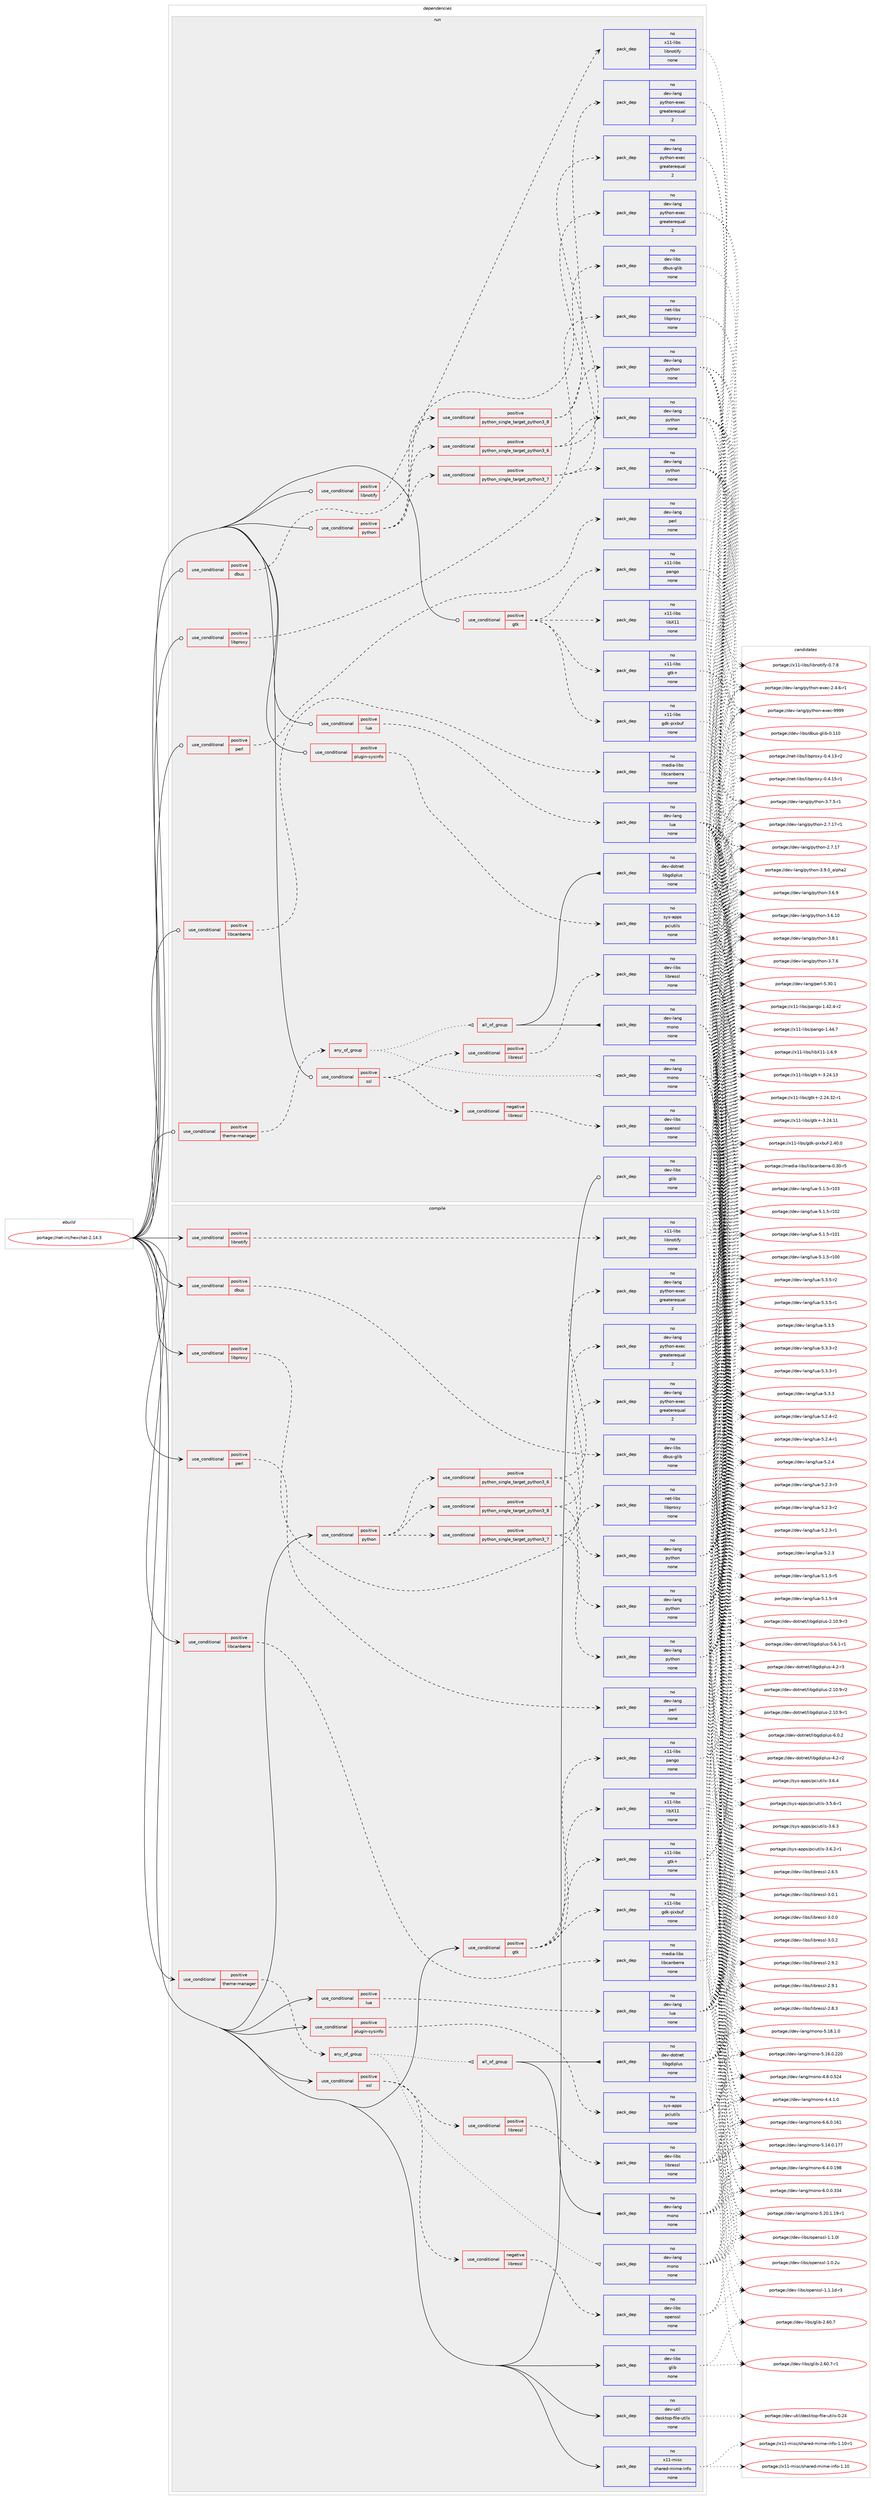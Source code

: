 digraph prolog {

# *************
# Graph options
# *************

newrank=true;
concentrate=true;
compound=true;
graph [rankdir=LR,fontname=Helvetica,fontsize=10,ranksep=1.5];#, ranksep=2.5, nodesep=0.2];
edge  [arrowhead=vee];
node  [fontname=Helvetica,fontsize=10];

# **********
# The ebuild
# **********

subgraph cluster_leftcol {
color=gray;
rank=same;
label=<<i>ebuild</i>>;
id [label="portage://net-irc/hexchat-2.14.3", color=red, width=4, href="../net-irc/hexchat-2.14.3.svg"];
}

# ****************
# The dependencies
# ****************

subgraph cluster_midcol {
color=gray;
label=<<i>dependencies</i>>;
subgraph cluster_compile {
fillcolor="#eeeeee";
style=filled;
label=<<i>compile</i>>;
subgraph cond30895 {
dependency142239 [label=<<TABLE BORDER="0" CELLBORDER="1" CELLSPACING="0" CELLPADDING="4"><TR><TD ROWSPAN="3" CELLPADDING="10">use_conditional</TD></TR><TR><TD>positive</TD></TR><TR><TD>dbus</TD></TR></TABLE>>, shape=none, color=red];
subgraph pack109005 {
dependency142240 [label=<<TABLE BORDER="0" CELLBORDER="1" CELLSPACING="0" CELLPADDING="4" WIDTH="220"><TR><TD ROWSPAN="6" CELLPADDING="30">pack_dep</TD></TR><TR><TD WIDTH="110">no</TD></TR><TR><TD>dev-libs</TD></TR><TR><TD>dbus-glib</TD></TR><TR><TD>none</TD></TR><TR><TD></TD></TR></TABLE>>, shape=none, color=blue];
}
dependency142239:e -> dependency142240:w [weight=20,style="dashed",arrowhead="vee"];
}
id:e -> dependency142239:w [weight=20,style="solid",arrowhead="vee"];
subgraph cond30896 {
dependency142241 [label=<<TABLE BORDER="0" CELLBORDER="1" CELLSPACING="0" CELLPADDING="4"><TR><TD ROWSPAN="3" CELLPADDING="10">use_conditional</TD></TR><TR><TD>positive</TD></TR><TR><TD>gtk</TD></TR></TABLE>>, shape=none, color=red];
subgraph pack109006 {
dependency142242 [label=<<TABLE BORDER="0" CELLBORDER="1" CELLSPACING="0" CELLPADDING="4" WIDTH="220"><TR><TD ROWSPAN="6" CELLPADDING="30">pack_dep</TD></TR><TR><TD WIDTH="110">no</TD></TR><TR><TD>x11-libs</TD></TR><TR><TD>gdk-pixbuf</TD></TR><TR><TD>none</TD></TR><TR><TD></TD></TR></TABLE>>, shape=none, color=blue];
}
dependency142241:e -> dependency142242:w [weight=20,style="dashed",arrowhead="vee"];
subgraph pack109007 {
dependency142243 [label=<<TABLE BORDER="0" CELLBORDER="1" CELLSPACING="0" CELLPADDING="4" WIDTH="220"><TR><TD ROWSPAN="6" CELLPADDING="30">pack_dep</TD></TR><TR><TD WIDTH="110">no</TD></TR><TR><TD>x11-libs</TD></TR><TR><TD>gtk+</TD></TR><TR><TD>none</TD></TR><TR><TD></TD></TR></TABLE>>, shape=none, color=blue];
}
dependency142241:e -> dependency142243:w [weight=20,style="dashed",arrowhead="vee"];
subgraph pack109008 {
dependency142244 [label=<<TABLE BORDER="0" CELLBORDER="1" CELLSPACING="0" CELLPADDING="4" WIDTH="220"><TR><TD ROWSPAN="6" CELLPADDING="30">pack_dep</TD></TR><TR><TD WIDTH="110">no</TD></TR><TR><TD>x11-libs</TD></TR><TR><TD>libX11</TD></TR><TR><TD>none</TD></TR><TR><TD></TD></TR></TABLE>>, shape=none, color=blue];
}
dependency142241:e -> dependency142244:w [weight=20,style="dashed",arrowhead="vee"];
subgraph pack109009 {
dependency142245 [label=<<TABLE BORDER="0" CELLBORDER="1" CELLSPACING="0" CELLPADDING="4" WIDTH="220"><TR><TD ROWSPAN="6" CELLPADDING="30">pack_dep</TD></TR><TR><TD WIDTH="110">no</TD></TR><TR><TD>x11-libs</TD></TR><TR><TD>pango</TD></TR><TR><TD>none</TD></TR><TR><TD></TD></TR></TABLE>>, shape=none, color=blue];
}
dependency142241:e -> dependency142245:w [weight=20,style="dashed",arrowhead="vee"];
}
id:e -> dependency142241:w [weight=20,style="solid",arrowhead="vee"];
subgraph cond30897 {
dependency142246 [label=<<TABLE BORDER="0" CELLBORDER="1" CELLSPACING="0" CELLPADDING="4"><TR><TD ROWSPAN="3" CELLPADDING="10">use_conditional</TD></TR><TR><TD>positive</TD></TR><TR><TD>libcanberra</TD></TR></TABLE>>, shape=none, color=red];
subgraph pack109010 {
dependency142247 [label=<<TABLE BORDER="0" CELLBORDER="1" CELLSPACING="0" CELLPADDING="4" WIDTH="220"><TR><TD ROWSPAN="6" CELLPADDING="30">pack_dep</TD></TR><TR><TD WIDTH="110">no</TD></TR><TR><TD>media-libs</TD></TR><TR><TD>libcanberra</TD></TR><TR><TD>none</TD></TR><TR><TD></TD></TR></TABLE>>, shape=none, color=blue];
}
dependency142246:e -> dependency142247:w [weight=20,style="dashed",arrowhead="vee"];
}
id:e -> dependency142246:w [weight=20,style="solid",arrowhead="vee"];
subgraph cond30898 {
dependency142248 [label=<<TABLE BORDER="0" CELLBORDER="1" CELLSPACING="0" CELLPADDING="4"><TR><TD ROWSPAN="3" CELLPADDING="10">use_conditional</TD></TR><TR><TD>positive</TD></TR><TR><TD>libnotify</TD></TR></TABLE>>, shape=none, color=red];
subgraph pack109011 {
dependency142249 [label=<<TABLE BORDER="0" CELLBORDER="1" CELLSPACING="0" CELLPADDING="4" WIDTH="220"><TR><TD ROWSPAN="6" CELLPADDING="30">pack_dep</TD></TR><TR><TD WIDTH="110">no</TD></TR><TR><TD>x11-libs</TD></TR><TR><TD>libnotify</TD></TR><TR><TD>none</TD></TR><TR><TD></TD></TR></TABLE>>, shape=none, color=blue];
}
dependency142248:e -> dependency142249:w [weight=20,style="dashed",arrowhead="vee"];
}
id:e -> dependency142248:w [weight=20,style="solid",arrowhead="vee"];
subgraph cond30899 {
dependency142250 [label=<<TABLE BORDER="0" CELLBORDER="1" CELLSPACING="0" CELLPADDING="4"><TR><TD ROWSPAN="3" CELLPADDING="10">use_conditional</TD></TR><TR><TD>positive</TD></TR><TR><TD>libproxy</TD></TR></TABLE>>, shape=none, color=red];
subgraph pack109012 {
dependency142251 [label=<<TABLE BORDER="0" CELLBORDER="1" CELLSPACING="0" CELLPADDING="4" WIDTH="220"><TR><TD ROWSPAN="6" CELLPADDING="30">pack_dep</TD></TR><TR><TD WIDTH="110">no</TD></TR><TR><TD>net-libs</TD></TR><TR><TD>libproxy</TD></TR><TR><TD>none</TD></TR><TR><TD></TD></TR></TABLE>>, shape=none, color=blue];
}
dependency142250:e -> dependency142251:w [weight=20,style="dashed",arrowhead="vee"];
}
id:e -> dependency142250:w [weight=20,style="solid",arrowhead="vee"];
subgraph cond30900 {
dependency142252 [label=<<TABLE BORDER="0" CELLBORDER="1" CELLSPACING="0" CELLPADDING="4"><TR><TD ROWSPAN="3" CELLPADDING="10">use_conditional</TD></TR><TR><TD>positive</TD></TR><TR><TD>lua</TD></TR></TABLE>>, shape=none, color=red];
subgraph pack109013 {
dependency142253 [label=<<TABLE BORDER="0" CELLBORDER="1" CELLSPACING="0" CELLPADDING="4" WIDTH="220"><TR><TD ROWSPAN="6" CELLPADDING="30">pack_dep</TD></TR><TR><TD WIDTH="110">no</TD></TR><TR><TD>dev-lang</TD></TR><TR><TD>lua</TD></TR><TR><TD>none</TD></TR><TR><TD></TD></TR></TABLE>>, shape=none, color=blue];
}
dependency142252:e -> dependency142253:w [weight=20,style="dashed",arrowhead="vee"];
}
id:e -> dependency142252:w [weight=20,style="solid",arrowhead="vee"];
subgraph cond30901 {
dependency142254 [label=<<TABLE BORDER="0" CELLBORDER="1" CELLSPACING="0" CELLPADDING="4"><TR><TD ROWSPAN="3" CELLPADDING="10">use_conditional</TD></TR><TR><TD>positive</TD></TR><TR><TD>perl</TD></TR></TABLE>>, shape=none, color=red];
subgraph pack109014 {
dependency142255 [label=<<TABLE BORDER="0" CELLBORDER="1" CELLSPACING="0" CELLPADDING="4" WIDTH="220"><TR><TD ROWSPAN="6" CELLPADDING="30">pack_dep</TD></TR><TR><TD WIDTH="110">no</TD></TR><TR><TD>dev-lang</TD></TR><TR><TD>perl</TD></TR><TR><TD>none</TD></TR><TR><TD></TD></TR></TABLE>>, shape=none, color=blue];
}
dependency142254:e -> dependency142255:w [weight=20,style="dashed",arrowhead="vee"];
}
id:e -> dependency142254:w [weight=20,style="solid",arrowhead="vee"];
subgraph cond30902 {
dependency142256 [label=<<TABLE BORDER="0" CELLBORDER="1" CELLSPACING="0" CELLPADDING="4"><TR><TD ROWSPAN="3" CELLPADDING="10">use_conditional</TD></TR><TR><TD>positive</TD></TR><TR><TD>plugin-sysinfo</TD></TR></TABLE>>, shape=none, color=red];
subgraph pack109015 {
dependency142257 [label=<<TABLE BORDER="0" CELLBORDER="1" CELLSPACING="0" CELLPADDING="4" WIDTH="220"><TR><TD ROWSPAN="6" CELLPADDING="30">pack_dep</TD></TR><TR><TD WIDTH="110">no</TD></TR><TR><TD>sys-apps</TD></TR><TR><TD>pciutils</TD></TR><TR><TD>none</TD></TR><TR><TD></TD></TR></TABLE>>, shape=none, color=blue];
}
dependency142256:e -> dependency142257:w [weight=20,style="dashed",arrowhead="vee"];
}
id:e -> dependency142256:w [weight=20,style="solid",arrowhead="vee"];
subgraph cond30903 {
dependency142258 [label=<<TABLE BORDER="0" CELLBORDER="1" CELLSPACING="0" CELLPADDING="4"><TR><TD ROWSPAN="3" CELLPADDING="10">use_conditional</TD></TR><TR><TD>positive</TD></TR><TR><TD>python</TD></TR></TABLE>>, shape=none, color=red];
subgraph cond30904 {
dependency142259 [label=<<TABLE BORDER="0" CELLBORDER="1" CELLSPACING="0" CELLPADDING="4"><TR><TD ROWSPAN="3" CELLPADDING="10">use_conditional</TD></TR><TR><TD>positive</TD></TR><TR><TD>python_single_target_python3_6</TD></TR></TABLE>>, shape=none, color=red];
subgraph pack109016 {
dependency142260 [label=<<TABLE BORDER="0" CELLBORDER="1" CELLSPACING="0" CELLPADDING="4" WIDTH="220"><TR><TD ROWSPAN="6" CELLPADDING="30">pack_dep</TD></TR><TR><TD WIDTH="110">no</TD></TR><TR><TD>dev-lang</TD></TR><TR><TD>python</TD></TR><TR><TD>none</TD></TR><TR><TD></TD></TR></TABLE>>, shape=none, color=blue];
}
dependency142259:e -> dependency142260:w [weight=20,style="dashed",arrowhead="vee"];
subgraph pack109017 {
dependency142261 [label=<<TABLE BORDER="0" CELLBORDER="1" CELLSPACING="0" CELLPADDING="4" WIDTH="220"><TR><TD ROWSPAN="6" CELLPADDING="30">pack_dep</TD></TR><TR><TD WIDTH="110">no</TD></TR><TR><TD>dev-lang</TD></TR><TR><TD>python-exec</TD></TR><TR><TD>greaterequal</TD></TR><TR><TD>2</TD></TR></TABLE>>, shape=none, color=blue];
}
dependency142259:e -> dependency142261:w [weight=20,style="dashed",arrowhead="vee"];
}
dependency142258:e -> dependency142259:w [weight=20,style="dashed",arrowhead="vee"];
subgraph cond30905 {
dependency142262 [label=<<TABLE BORDER="0" CELLBORDER="1" CELLSPACING="0" CELLPADDING="4"><TR><TD ROWSPAN="3" CELLPADDING="10">use_conditional</TD></TR><TR><TD>positive</TD></TR><TR><TD>python_single_target_python3_7</TD></TR></TABLE>>, shape=none, color=red];
subgraph pack109018 {
dependency142263 [label=<<TABLE BORDER="0" CELLBORDER="1" CELLSPACING="0" CELLPADDING="4" WIDTH="220"><TR><TD ROWSPAN="6" CELLPADDING="30">pack_dep</TD></TR><TR><TD WIDTH="110">no</TD></TR><TR><TD>dev-lang</TD></TR><TR><TD>python</TD></TR><TR><TD>none</TD></TR><TR><TD></TD></TR></TABLE>>, shape=none, color=blue];
}
dependency142262:e -> dependency142263:w [weight=20,style="dashed",arrowhead="vee"];
subgraph pack109019 {
dependency142264 [label=<<TABLE BORDER="0" CELLBORDER="1" CELLSPACING="0" CELLPADDING="4" WIDTH="220"><TR><TD ROWSPAN="6" CELLPADDING="30">pack_dep</TD></TR><TR><TD WIDTH="110">no</TD></TR><TR><TD>dev-lang</TD></TR><TR><TD>python-exec</TD></TR><TR><TD>greaterequal</TD></TR><TR><TD>2</TD></TR></TABLE>>, shape=none, color=blue];
}
dependency142262:e -> dependency142264:w [weight=20,style="dashed",arrowhead="vee"];
}
dependency142258:e -> dependency142262:w [weight=20,style="dashed",arrowhead="vee"];
subgraph cond30906 {
dependency142265 [label=<<TABLE BORDER="0" CELLBORDER="1" CELLSPACING="0" CELLPADDING="4"><TR><TD ROWSPAN="3" CELLPADDING="10">use_conditional</TD></TR><TR><TD>positive</TD></TR><TR><TD>python_single_target_python3_8</TD></TR></TABLE>>, shape=none, color=red];
subgraph pack109020 {
dependency142266 [label=<<TABLE BORDER="0" CELLBORDER="1" CELLSPACING="0" CELLPADDING="4" WIDTH="220"><TR><TD ROWSPAN="6" CELLPADDING="30">pack_dep</TD></TR><TR><TD WIDTH="110">no</TD></TR><TR><TD>dev-lang</TD></TR><TR><TD>python</TD></TR><TR><TD>none</TD></TR><TR><TD></TD></TR></TABLE>>, shape=none, color=blue];
}
dependency142265:e -> dependency142266:w [weight=20,style="dashed",arrowhead="vee"];
subgraph pack109021 {
dependency142267 [label=<<TABLE BORDER="0" CELLBORDER="1" CELLSPACING="0" CELLPADDING="4" WIDTH="220"><TR><TD ROWSPAN="6" CELLPADDING="30">pack_dep</TD></TR><TR><TD WIDTH="110">no</TD></TR><TR><TD>dev-lang</TD></TR><TR><TD>python-exec</TD></TR><TR><TD>greaterequal</TD></TR><TR><TD>2</TD></TR></TABLE>>, shape=none, color=blue];
}
dependency142265:e -> dependency142267:w [weight=20,style="dashed",arrowhead="vee"];
}
dependency142258:e -> dependency142265:w [weight=20,style="dashed",arrowhead="vee"];
}
id:e -> dependency142258:w [weight=20,style="solid",arrowhead="vee"];
subgraph cond30907 {
dependency142268 [label=<<TABLE BORDER="0" CELLBORDER="1" CELLSPACING="0" CELLPADDING="4"><TR><TD ROWSPAN="3" CELLPADDING="10">use_conditional</TD></TR><TR><TD>positive</TD></TR><TR><TD>ssl</TD></TR></TABLE>>, shape=none, color=red];
subgraph cond30908 {
dependency142269 [label=<<TABLE BORDER="0" CELLBORDER="1" CELLSPACING="0" CELLPADDING="4"><TR><TD ROWSPAN="3" CELLPADDING="10">use_conditional</TD></TR><TR><TD>negative</TD></TR><TR><TD>libressl</TD></TR></TABLE>>, shape=none, color=red];
subgraph pack109022 {
dependency142270 [label=<<TABLE BORDER="0" CELLBORDER="1" CELLSPACING="0" CELLPADDING="4" WIDTH="220"><TR><TD ROWSPAN="6" CELLPADDING="30">pack_dep</TD></TR><TR><TD WIDTH="110">no</TD></TR><TR><TD>dev-libs</TD></TR><TR><TD>openssl</TD></TR><TR><TD>none</TD></TR><TR><TD></TD></TR></TABLE>>, shape=none, color=blue];
}
dependency142269:e -> dependency142270:w [weight=20,style="dashed",arrowhead="vee"];
}
dependency142268:e -> dependency142269:w [weight=20,style="dashed",arrowhead="vee"];
subgraph cond30909 {
dependency142271 [label=<<TABLE BORDER="0" CELLBORDER="1" CELLSPACING="0" CELLPADDING="4"><TR><TD ROWSPAN="3" CELLPADDING="10">use_conditional</TD></TR><TR><TD>positive</TD></TR><TR><TD>libressl</TD></TR></TABLE>>, shape=none, color=red];
subgraph pack109023 {
dependency142272 [label=<<TABLE BORDER="0" CELLBORDER="1" CELLSPACING="0" CELLPADDING="4" WIDTH="220"><TR><TD ROWSPAN="6" CELLPADDING="30">pack_dep</TD></TR><TR><TD WIDTH="110">no</TD></TR><TR><TD>dev-libs</TD></TR><TR><TD>libressl</TD></TR><TR><TD>none</TD></TR><TR><TD></TD></TR></TABLE>>, shape=none, color=blue];
}
dependency142271:e -> dependency142272:w [weight=20,style="dashed",arrowhead="vee"];
}
dependency142268:e -> dependency142271:w [weight=20,style="dashed",arrowhead="vee"];
}
id:e -> dependency142268:w [weight=20,style="solid",arrowhead="vee"];
subgraph cond30910 {
dependency142273 [label=<<TABLE BORDER="0" CELLBORDER="1" CELLSPACING="0" CELLPADDING="4"><TR><TD ROWSPAN="3" CELLPADDING="10">use_conditional</TD></TR><TR><TD>positive</TD></TR><TR><TD>theme-manager</TD></TR></TABLE>>, shape=none, color=red];
subgraph any2195 {
dependency142274 [label=<<TABLE BORDER="0" CELLBORDER="1" CELLSPACING="0" CELLPADDING="4"><TR><TD CELLPADDING="10">any_of_group</TD></TR></TABLE>>, shape=none, color=red];subgraph all147 {
dependency142275 [label=<<TABLE BORDER="0" CELLBORDER="1" CELLSPACING="0" CELLPADDING="4"><TR><TD CELLPADDING="10">all_of_group</TD></TR></TABLE>>, shape=none, color=red];subgraph pack109024 {
dependency142276 [label=<<TABLE BORDER="0" CELLBORDER="1" CELLSPACING="0" CELLPADDING="4" WIDTH="220"><TR><TD ROWSPAN="6" CELLPADDING="30">pack_dep</TD></TR><TR><TD WIDTH="110">no</TD></TR><TR><TD>dev-lang</TD></TR><TR><TD>mono</TD></TR><TR><TD>none</TD></TR><TR><TD></TD></TR></TABLE>>, shape=none, color=blue];
}
dependency142275:e -> dependency142276:w [weight=20,style="solid",arrowhead="inv"];
subgraph pack109025 {
dependency142277 [label=<<TABLE BORDER="0" CELLBORDER="1" CELLSPACING="0" CELLPADDING="4" WIDTH="220"><TR><TD ROWSPAN="6" CELLPADDING="30">pack_dep</TD></TR><TR><TD WIDTH="110">no</TD></TR><TR><TD>dev-dotnet</TD></TR><TR><TD>libgdiplus</TD></TR><TR><TD>none</TD></TR><TR><TD></TD></TR></TABLE>>, shape=none, color=blue];
}
dependency142275:e -> dependency142277:w [weight=20,style="solid",arrowhead="inv"];
}
dependency142274:e -> dependency142275:w [weight=20,style="dotted",arrowhead="oinv"];
subgraph pack109026 {
dependency142278 [label=<<TABLE BORDER="0" CELLBORDER="1" CELLSPACING="0" CELLPADDING="4" WIDTH="220"><TR><TD ROWSPAN="6" CELLPADDING="30">pack_dep</TD></TR><TR><TD WIDTH="110">no</TD></TR><TR><TD>dev-lang</TD></TR><TR><TD>mono</TD></TR><TR><TD>none</TD></TR><TR><TD></TD></TR></TABLE>>, shape=none, color=blue];
}
dependency142274:e -> dependency142278:w [weight=20,style="dotted",arrowhead="oinv"];
}
dependency142273:e -> dependency142274:w [weight=20,style="dashed",arrowhead="vee"];
}
id:e -> dependency142273:w [weight=20,style="solid",arrowhead="vee"];
subgraph pack109027 {
dependency142279 [label=<<TABLE BORDER="0" CELLBORDER="1" CELLSPACING="0" CELLPADDING="4" WIDTH="220"><TR><TD ROWSPAN="6" CELLPADDING="30">pack_dep</TD></TR><TR><TD WIDTH="110">no</TD></TR><TR><TD>dev-libs</TD></TR><TR><TD>glib</TD></TR><TR><TD>none</TD></TR><TR><TD></TD></TR></TABLE>>, shape=none, color=blue];
}
id:e -> dependency142279:w [weight=20,style="solid",arrowhead="vee"];
subgraph pack109028 {
dependency142280 [label=<<TABLE BORDER="0" CELLBORDER="1" CELLSPACING="0" CELLPADDING="4" WIDTH="220"><TR><TD ROWSPAN="6" CELLPADDING="30">pack_dep</TD></TR><TR><TD WIDTH="110">no</TD></TR><TR><TD>dev-util</TD></TR><TR><TD>desktop-file-utils</TD></TR><TR><TD>none</TD></TR><TR><TD></TD></TR></TABLE>>, shape=none, color=blue];
}
id:e -> dependency142280:w [weight=20,style="solid",arrowhead="vee"];
subgraph pack109029 {
dependency142281 [label=<<TABLE BORDER="0" CELLBORDER="1" CELLSPACING="0" CELLPADDING="4" WIDTH="220"><TR><TD ROWSPAN="6" CELLPADDING="30">pack_dep</TD></TR><TR><TD WIDTH="110">no</TD></TR><TR><TD>x11-misc</TD></TR><TR><TD>shared-mime-info</TD></TR><TR><TD>none</TD></TR><TR><TD></TD></TR></TABLE>>, shape=none, color=blue];
}
id:e -> dependency142281:w [weight=20,style="solid",arrowhead="vee"];
}
subgraph cluster_compileandrun {
fillcolor="#eeeeee";
style=filled;
label=<<i>compile and run</i>>;
}
subgraph cluster_run {
fillcolor="#eeeeee";
style=filled;
label=<<i>run</i>>;
subgraph cond30911 {
dependency142282 [label=<<TABLE BORDER="0" CELLBORDER="1" CELLSPACING="0" CELLPADDING="4"><TR><TD ROWSPAN="3" CELLPADDING="10">use_conditional</TD></TR><TR><TD>positive</TD></TR><TR><TD>dbus</TD></TR></TABLE>>, shape=none, color=red];
subgraph pack109030 {
dependency142283 [label=<<TABLE BORDER="0" CELLBORDER="1" CELLSPACING="0" CELLPADDING="4" WIDTH="220"><TR><TD ROWSPAN="6" CELLPADDING="30">pack_dep</TD></TR><TR><TD WIDTH="110">no</TD></TR><TR><TD>dev-libs</TD></TR><TR><TD>dbus-glib</TD></TR><TR><TD>none</TD></TR><TR><TD></TD></TR></TABLE>>, shape=none, color=blue];
}
dependency142282:e -> dependency142283:w [weight=20,style="dashed",arrowhead="vee"];
}
id:e -> dependency142282:w [weight=20,style="solid",arrowhead="odot"];
subgraph cond30912 {
dependency142284 [label=<<TABLE BORDER="0" CELLBORDER="1" CELLSPACING="0" CELLPADDING="4"><TR><TD ROWSPAN="3" CELLPADDING="10">use_conditional</TD></TR><TR><TD>positive</TD></TR><TR><TD>gtk</TD></TR></TABLE>>, shape=none, color=red];
subgraph pack109031 {
dependency142285 [label=<<TABLE BORDER="0" CELLBORDER="1" CELLSPACING="0" CELLPADDING="4" WIDTH="220"><TR><TD ROWSPAN="6" CELLPADDING="30">pack_dep</TD></TR><TR><TD WIDTH="110">no</TD></TR><TR><TD>x11-libs</TD></TR><TR><TD>gdk-pixbuf</TD></TR><TR><TD>none</TD></TR><TR><TD></TD></TR></TABLE>>, shape=none, color=blue];
}
dependency142284:e -> dependency142285:w [weight=20,style="dashed",arrowhead="vee"];
subgraph pack109032 {
dependency142286 [label=<<TABLE BORDER="0" CELLBORDER="1" CELLSPACING="0" CELLPADDING="4" WIDTH="220"><TR><TD ROWSPAN="6" CELLPADDING="30">pack_dep</TD></TR><TR><TD WIDTH="110">no</TD></TR><TR><TD>x11-libs</TD></TR><TR><TD>gtk+</TD></TR><TR><TD>none</TD></TR><TR><TD></TD></TR></TABLE>>, shape=none, color=blue];
}
dependency142284:e -> dependency142286:w [weight=20,style="dashed",arrowhead="vee"];
subgraph pack109033 {
dependency142287 [label=<<TABLE BORDER="0" CELLBORDER="1" CELLSPACING="0" CELLPADDING="4" WIDTH="220"><TR><TD ROWSPAN="6" CELLPADDING="30">pack_dep</TD></TR><TR><TD WIDTH="110">no</TD></TR><TR><TD>x11-libs</TD></TR><TR><TD>libX11</TD></TR><TR><TD>none</TD></TR><TR><TD></TD></TR></TABLE>>, shape=none, color=blue];
}
dependency142284:e -> dependency142287:w [weight=20,style="dashed",arrowhead="vee"];
subgraph pack109034 {
dependency142288 [label=<<TABLE BORDER="0" CELLBORDER="1" CELLSPACING="0" CELLPADDING="4" WIDTH="220"><TR><TD ROWSPAN="6" CELLPADDING="30">pack_dep</TD></TR><TR><TD WIDTH="110">no</TD></TR><TR><TD>x11-libs</TD></TR><TR><TD>pango</TD></TR><TR><TD>none</TD></TR><TR><TD></TD></TR></TABLE>>, shape=none, color=blue];
}
dependency142284:e -> dependency142288:w [weight=20,style="dashed",arrowhead="vee"];
}
id:e -> dependency142284:w [weight=20,style="solid",arrowhead="odot"];
subgraph cond30913 {
dependency142289 [label=<<TABLE BORDER="0" CELLBORDER="1" CELLSPACING="0" CELLPADDING="4"><TR><TD ROWSPAN="3" CELLPADDING="10">use_conditional</TD></TR><TR><TD>positive</TD></TR><TR><TD>libcanberra</TD></TR></TABLE>>, shape=none, color=red];
subgraph pack109035 {
dependency142290 [label=<<TABLE BORDER="0" CELLBORDER="1" CELLSPACING="0" CELLPADDING="4" WIDTH="220"><TR><TD ROWSPAN="6" CELLPADDING="30">pack_dep</TD></TR><TR><TD WIDTH="110">no</TD></TR><TR><TD>media-libs</TD></TR><TR><TD>libcanberra</TD></TR><TR><TD>none</TD></TR><TR><TD></TD></TR></TABLE>>, shape=none, color=blue];
}
dependency142289:e -> dependency142290:w [weight=20,style="dashed",arrowhead="vee"];
}
id:e -> dependency142289:w [weight=20,style="solid",arrowhead="odot"];
subgraph cond30914 {
dependency142291 [label=<<TABLE BORDER="0" CELLBORDER="1" CELLSPACING="0" CELLPADDING="4"><TR><TD ROWSPAN="3" CELLPADDING="10">use_conditional</TD></TR><TR><TD>positive</TD></TR><TR><TD>libnotify</TD></TR></TABLE>>, shape=none, color=red];
subgraph pack109036 {
dependency142292 [label=<<TABLE BORDER="0" CELLBORDER="1" CELLSPACING="0" CELLPADDING="4" WIDTH="220"><TR><TD ROWSPAN="6" CELLPADDING="30">pack_dep</TD></TR><TR><TD WIDTH="110">no</TD></TR><TR><TD>x11-libs</TD></TR><TR><TD>libnotify</TD></TR><TR><TD>none</TD></TR><TR><TD></TD></TR></TABLE>>, shape=none, color=blue];
}
dependency142291:e -> dependency142292:w [weight=20,style="dashed",arrowhead="vee"];
}
id:e -> dependency142291:w [weight=20,style="solid",arrowhead="odot"];
subgraph cond30915 {
dependency142293 [label=<<TABLE BORDER="0" CELLBORDER="1" CELLSPACING="0" CELLPADDING="4"><TR><TD ROWSPAN="3" CELLPADDING="10">use_conditional</TD></TR><TR><TD>positive</TD></TR><TR><TD>libproxy</TD></TR></TABLE>>, shape=none, color=red];
subgraph pack109037 {
dependency142294 [label=<<TABLE BORDER="0" CELLBORDER="1" CELLSPACING="0" CELLPADDING="4" WIDTH="220"><TR><TD ROWSPAN="6" CELLPADDING="30">pack_dep</TD></TR><TR><TD WIDTH="110">no</TD></TR><TR><TD>net-libs</TD></TR><TR><TD>libproxy</TD></TR><TR><TD>none</TD></TR><TR><TD></TD></TR></TABLE>>, shape=none, color=blue];
}
dependency142293:e -> dependency142294:w [weight=20,style="dashed",arrowhead="vee"];
}
id:e -> dependency142293:w [weight=20,style="solid",arrowhead="odot"];
subgraph cond30916 {
dependency142295 [label=<<TABLE BORDER="0" CELLBORDER="1" CELLSPACING="0" CELLPADDING="4"><TR><TD ROWSPAN="3" CELLPADDING="10">use_conditional</TD></TR><TR><TD>positive</TD></TR><TR><TD>lua</TD></TR></TABLE>>, shape=none, color=red];
subgraph pack109038 {
dependency142296 [label=<<TABLE BORDER="0" CELLBORDER="1" CELLSPACING="0" CELLPADDING="4" WIDTH="220"><TR><TD ROWSPAN="6" CELLPADDING="30">pack_dep</TD></TR><TR><TD WIDTH="110">no</TD></TR><TR><TD>dev-lang</TD></TR><TR><TD>lua</TD></TR><TR><TD>none</TD></TR><TR><TD></TD></TR></TABLE>>, shape=none, color=blue];
}
dependency142295:e -> dependency142296:w [weight=20,style="dashed",arrowhead="vee"];
}
id:e -> dependency142295:w [weight=20,style="solid",arrowhead="odot"];
subgraph cond30917 {
dependency142297 [label=<<TABLE BORDER="0" CELLBORDER="1" CELLSPACING="0" CELLPADDING="4"><TR><TD ROWSPAN="3" CELLPADDING="10">use_conditional</TD></TR><TR><TD>positive</TD></TR><TR><TD>perl</TD></TR></TABLE>>, shape=none, color=red];
subgraph pack109039 {
dependency142298 [label=<<TABLE BORDER="0" CELLBORDER="1" CELLSPACING="0" CELLPADDING="4" WIDTH="220"><TR><TD ROWSPAN="6" CELLPADDING="30">pack_dep</TD></TR><TR><TD WIDTH="110">no</TD></TR><TR><TD>dev-lang</TD></TR><TR><TD>perl</TD></TR><TR><TD>none</TD></TR><TR><TD></TD></TR></TABLE>>, shape=none, color=blue];
}
dependency142297:e -> dependency142298:w [weight=20,style="dashed",arrowhead="vee"];
}
id:e -> dependency142297:w [weight=20,style="solid",arrowhead="odot"];
subgraph cond30918 {
dependency142299 [label=<<TABLE BORDER="0" CELLBORDER="1" CELLSPACING="0" CELLPADDING="4"><TR><TD ROWSPAN="3" CELLPADDING="10">use_conditional</TD></TR><TR><TD>positive</TD></TR><TR><TD>plugin-sysinfo</TD></TR></TABLE>>, shape=none, color=red];
subgraph pack109040 {
dependency142300 [label=<<TABLE BORDER="0" CELLBORDER="1" CELLSPACING="0" CELLPADDING="4" WIDTH="220"><TR><TD ROWSPAN="6" CELLPADDING="30">pack_dep</TD></TR><TR><TD WIDTH="110">no</TD></TR><TR><TD>sys-apps</TD></TR><TR><TD>pciutils</TD></TR><TR><TD>none</TD></TR><TR><TD></TD></TR></TABLE>>, shape=none, color=blue];
}
dependency142299:e -> dependency142300:w [weight=20,style="dashed",arrowhead="vee"];
}
id:e -> dependency142299:w [weight=20,style="solid",arrowhead="odot"];
subgraph cond30919 {
dependency142301 [label=<<TABLE BORDER="0" CELLBORDER="1" CELLSPACING="0" CELLPADDING="4"><TR><TD ROWSPAN="3" CELLPADDING="10">use_conditional</TD></TR><TR><TD>positive</TD></TR><TR><TD>python</TD></TR></TABLE>>, shape=none, color=red];
subgraph cond30920 {
dependency142302 [label=<<TABLE BORDER="0" CELLBORDER="1" CELLSPACING="0" CELLPADDING="4"><TR><TD ROWSPAN="3" CELLPADDING="10">use_conditional</TD></TR><TR><TD>positive</TD></TR><TR><TD>python_single_target_python3_6</TD></TR></TABLE>>, shape=none, color=red];
subgraph pack109041 {
dependency142303 [label=<<TABLE BORDER="0" CELLBORDER="1" CELLSPACING="0" CELLPADDING="4" WIDTH="220"><TR><TD ROWSPAN="6" CELLPADDING="30">pack_dep</TD></TR><TR><TD WIDTH="110">no</TD></TR><TR><TD>dev-lang</TD></TR><TR><TD>python</TD></TR><TR><TD>none</TD></TR><TR><TD></TD></TR></TABLE>>, shape=none, color=blue];
}
dependency142302:e -> dependency142303:w [weight=20,style="dashed",arrowhead="vee"];
subgraph pack109042 {
dependency142304 [label=<<TABLE BORDER="0" CELLBORDER="1" CELLSPACING="0" CELLPADDING="4" WIDTH="220"><TR><TD ROWSPAN="6" CELLPADDING="30">pack_dep</TD></TR><TR><TD WIDTH="110">no</TD></TR><TR><TD>dev-lang</TD></TR><TR><TD>python-exec</TD></TR><TR><TD>greaterequal</TD></TR><TR><TD>2</TD></TR></TABLE>>, shape=none, color=blue];
}
dependency142302:e -> dependency142304:w [weight=20,style="dashed",arrowhead="vee"];
}
dependency142301:e -> dependency142302:w [weight=20,style="dashed",arrowhead="vee"];
subgraph cond30921 {
dependency142305 [label=<<TABLE BORDER="0" CELLBORDER="1" CELLSPACING="0" CELLPADDING="4"><TR><TD ROWSPAN="3" CELLPADDING="10">use_conditional</TD></TR><TR><TD>positive</TD></TR><TR><TD>python_single_target_python3_7</TD></TR></TABLE>>, shape=none, color=red];
subgraph pack109043 {
dependency142306 [label=<<TABLE BORDER="0" CELLBORDER="1" CELLSPACING="0" CELLPADDING="4" WIDTH="220"><TR><TD ROWSPAN="6" CELLPADDING="30">pack_dep</TD></TR><TR><TD WIDTH="110">no</TD></TR><TR><TD>dev-lang</TD></TR><TR><TD>python</TD></TR><TR><TD>none</TD></TR><TR><TD></TD></TR></TABLE>>, shape=none, color=blue];
}
dependency142305:e -> dependency142306:w [weight=20,style="dashed",arrowhead="vee"];
subgraph pack109044 {
dependency142307 [label=<<TABLE BORDER="0" CELLBORDER="1" CELLSPACING="0" CELLPADDING="4" WIDTH="220"><TR><TD ROWSPAN="6" CELLPADDING="30">pack_dep</TD></TR><TR><TD WIDTH="110">no</TD></TR><TR><TD>dev-lang</TD></TR><TR><TD>python-exec</TD></TR><TR><TD>greaterequal</TD></TR><TR><TD>2</TD></TR></TABLE>>, shape=none, color=blue];
}
dependency142305:e -> dependency142307:w [weight=20,style="dashed",arrowhead="vee"];
}
dependency142301:e -> dependency142305:w [weight=20,style="dashed",arrowhead="vee"];
subgraph cond30922 {
dependency142308 [label=<<TABLE BORDER="0" CELLBORDER="1" CELLSPACING="0" CELLPADDING="4"><TR><TD ROWSPAN="3" CELLPADDING="10">use_conditional</TD></TR><TR><TD>positive</TD></TR><TR><TD>python_single_target_python3_8</TD></TR></TABLE>>, shape=none, color=red];
subgraph pack109045 {
dependency142309 [label=<<TABLE BORDER="0" CELLBORDER="1" CELLSPACING="0" CELLPADDING="4" WIDTH="220"><TR><TD ROWSPAN="6" CELLPADDING="30">pack_dep</TD></TR><TR><TD WIDTH="110">no</TD></TR><TR><TD>dev-lang</TD></TR><TR><TD>python</TD></TR><TR><TD>none</TD></TR><TR><TD></TD></TR></TABLE>>, shape=none, color=blue];
}
dependency142308:e -> dependency142309:w [weight=20,style="dashed",arrowhead="vee"];
subgraph pack109046 {
dependency142310 [label=<<TABLE BORDER="0" CELLBORDER="1" CELLSPACING="0" CELLPADDING="4" WIDTH="220"><TR><TD ROWSPAN="6" CELLPADDING="30">pack_dep</TD></TR><TR><TD WIDTH="110">no</TD></TR><TR><TD>dev-lang</TD></TR><TR><TD>python-exec</TD></TR><TR><TD>greaterequal</TD></TR><TR><TD>2</TD></TR></TABLE>>, shape=none, color=blue];
}
dependency142308:e -> dependency142310:w [weight=20,style="dashed",arrowhead="vee"];
}
dependency142301:e -> dependency142308:w [weight=20,style="dashed",arrowhead="vee"];
}
id:e -> dependency142301:w [weight=20,style="solid",arrowhead="odot"];
subgraph cond30923 {
dependency142311 [label=<<TABLE BORDER="0" CELLBORDER="1" CELLSPACING="0" CELLPADDING="4"><TR><TD ROWSPAN="3" CELLPADDING="10">use_conditional</TD></TR><TR><TD>positive</TD></TR><TR><TD>ssl</TD></TR></TABLE>>, shape=none, color=red];
subgraph cond30924 {
dependency142312 [label=<<TABLE BORDER="0" CELLBORDER="1" CELLSPACING="0" CELLPADDING="4"><TR><TD ROWSPAN="3" CELLPADDING="10">use_conditional</TD></TR><TR><TD>negative</TD></TR><TR><TD>libressl</TD></TR></TABLE>>, shape=none, color=red];
subgraph pack109047 {
dependency142313 [label=<<TABLE BORDER="0" CELLBORDER="1" CELLSPACING="0" CELLPADDING="4" WIDTH="220"><TR><TD ROWSPAN="6" CELLPADDING="30">pack_dep</TD></TR><TR><TD WIDTH="110">no</TD></TR><TR><TD>dev-libs</TD></TR><TR><TD>openssl</TD></TR><TR><TD>none</TD></TR><TR><TD></TD></TR></TABLE>>, shape=none, color=blue];
}
dependency142312:e -> dependency142313:w [weight=20,style="dashed",arrowhead="vee"];
}
dependency142311:e -> dependency142312:w [weight=20,style="dashed",arrowhead="vee"];
subgraph cond30925 {
dependency142314 [label=<<TABLE BORDER="0" CELLBORDER="1" CELLSPACING="0" CELLPADDING="4"><TR><TD ROWSPAN="3" CELLPADDING="10">use_conditional</TD></TR><TR><TD>positive</TD></TR><TR><TD>libressl</TD></TR></TABLE>>, shape=none, color=red];
subgraph pack109048 {
dependency142315 [label=<<TABLE BORDER="0" CELLBORDER="1" CELLSPACING="0" CELLPADDING="4" WIDTH="220"><TR><TD ROWSPAN="6" CELLPADDING="30">pack_dep</TD></TR><TR><TD WIDTH="110">no</TD></TR><TR><TD>dev-libs</TD></TR><TR><TD>libressl</TD></TR><TR><TD>none</TD></TR><TR><TD></TD></TR></TABLE>>, shape=none, color=blue];
}
dependency142314:e -> dependency142315:w [weight=20,style="dashed",arrowhead="vee"];
}
dependency142311:e -> dependency142314:w [weight=20,style="dashed",arrowhead="vee"];
}
id:e -> dependency142311:w [weight=20,style="solid",arrowhead="odot"];
subgraph cond30926 {
dependency142316 [label=<<TABLE BORDER="0" CELLBORDER="1" CELLSPACING="0" CELLPADDING="4"><TR><TD ROWSPAN="3" CELLPADDING="10">use_conditional</TD></TR><TR><TD>positive</TD></TR><TR><TD>theme-manager</TD></TR></TABLE>>, shape=none, color=red];
subgraph any2196 {
dependency142317 [label=<<TABLE BORDER="0" CELLBORDER="1" CELLSPACING="0" CELLPADDING="4"><TR><TD CELLPADDING="10">any_of_group</TD></TR></TABLE>>, shape=none, color=red];subgraph all148 {
dependency142318 [label=<<TABLE BORDER="0" CELLBORDER="1" CELLSPACING="0" CELLPADDING="4"><TR><TD CELLPADDING="10">all_of_group</TD></TR></TABLE>>, shape=none, color=red];subgraph pack109049 {
dependency142319 [label=<<TABLE BORDER="0" CELLBORDER="1" CELLSPACING="0" CELLPADDING="4" WIDTH="220"><TR><TD ROWSPAN="6" CELLPADDING="30">pack_dep</TD></TR><TR><TD WIDTH="110">no</TD></TR><TR><TD>dev-lang</TD></TR><TR><TD>mono</TD></TR><TR><TD>none</TD></TR><TR><TD></TD></TR></TABLE>>, shape=none, color=blue];
}
dependency142318:e -> dependency142319:w [weight=20,style="solid",arrowhead="inv"];
subgraph pack109050 {
dependency142320 [label=<<TABLE BORDER="0" CELLBORDER="1" CELLSPACING="0" CELLPADDING="4" WIDTH="220"><TR><TD ROWSPAN="6" CELLPADDING="30">pack_dep</TD></TR><TR><TD WIDTH="110">no</TD></TR><TR><TD>dev-dotnet</TD></TR><TR><TD>libgdiplus</TD></TR><TR><TD>none</TD></TR><TR><TD></TD></TR></TABLE>>, shape=none, color=blue];
}
dependency142318:e -> dependency142320:w [weight=20,style="solid",arrowhead="inv"];
}
dependency142317:e -> dependency142318:w [weight=20,style="dotted",arrowhead="oinv"];
subgraph pack109051 {
dependency142321 [label=<<TABLE BORDER="0" CELLBORDER="1" CELLSPACING="0" CELLPADDING="4" WIDTH="220"><TR><TD ROWSPAN="6" CELLPADDING="30">pack_dep</TD></TR><TR><TD WIDTH="110">no</TD></TR><TR><TD>dev-lang</TD></TR><TR><TD>mono</TD></TR><TR><TD>none</TD></TR><TR><TD></TD></TR></TABLE>>, shape=none, color=blue];
}
dependency142317:e -> dependency142321:w [weight=20,style="dotted",arrowhead="oinv"];
}
dependency142316:e -> dependency142317:w [weight=20,style="dashed",arrowhead="vee"];
}
id:e -> dependency142316:w [weight=20,style="solid",arrowhead="odot"];
subgraph pack109052 {
dependency142322 [label=<<TABLE BORDER="0" CELLBORDER="1" CELLSPACING="0" CELLPADDING="4" WIDTH="220"><TR><TD ROWSPAN="6" CELLPADDING="30">pack_dep</TD></TR><TR><TD WIDTH="110">no</TD></TR><TR><TD>dev-libs</TD></TR><TR><TD>glib</TD></TR><TR><TD>none</TD></TR><TR><TD></TD></TR></TABLE>>, shape=none, color=blue];
}
id:e -> dependency142322:w [weight=20,style="solid",arrowhead="odot"];
}
}

# **************
# The candidates
# **************

subgraph cluster_choices {
rank=same;
color=gray;
label=<<i>candidates</i>>;

subgraph choice109005 {
color=black;
nodesep=1;
choice100101118451081059811547100981171154510310810598454846494948 [label="portage://dev-libs/dbus-glib-0.110", color=red, width=4,href="../dev-libs/dbus-glib-0.110.svg"];
dependency142240:e -> choice100101118451081059811547100981171154510310810598454846494948:w [style=dotted,weight="100"];
}
subgraph choice109006 {
color=black;
nodesep=1;
choice1204949451081059811547103100107451121051209811710245504652484648 [label="portage://x11-libs/gdk-pixbuf-2.40.0", color=red, width=4,href="../x11-libs/gdk-pixbuf-2.40.0.svg"];
dependency142242:e -> choice1204949451081059811547103100107451121051209811710245504652484648:w [style=dotted,weight="100"];
}
subgraph choice109007 {
color=black;
nodesep=1;
choice1204949451081059811547103116107434551465052464951 [label="portage://x11-libs/gtk+-3.24.13", color=red, width=4,href="../x11-libs/gtk+-3.24.13.svg"];
choice1204949451081059811547103116107434551465052464949 [label="portage://x11-libs/gtk+-3.24.11", color=red, width=4,href="../x11-libs/gtk+-3.24.11.svg"];
choice12049494510810598115471031161074345504650524651504511449 [label="portage://x11-libs/gtk+-2.24.32-r1", color=red, width=4,href="../x11-libs/gtk+-2.24.32-r1.svg"];
dependency142243:e -> choice1204949451081059811547103116107434551465052464951:w [style=dotted,weight="100"];
dependency142243:e -> choice1204949451081059811547103116107434551465052464949:w [style=dotted,weight="100"];
dependency142243:e -> choice12049494510810598115471031161074345504650524651504511449:w [style=dotted,weight="100"];
}
subgraph choice109008 {
color=black;
nodesep=1;
choice120494945108105981154710810598884949454946544657 [label="portage://x11-libs/libX11-1.6.9", color=red, width=4,href="../x11-libs/libX11-1.6.9.svg"];
dependency142244:e -> choice120494945108105981154710810598884949454946544657:w [style=dotted,weight="100"];
}
subgraph choice109009 {
color=black;
nodesep=1;
choice12049494510810598115471129711010311145494652524655 [label="portage://x11-libs/pango-1.44.7", color=red, width=4,href="../x11-libs/pango-1.44.7.svg"];
choice120494945108105981154711297110103111454946525046524511450 [label="portage://x11-libs/pango-1.42.4-r2", color=red, width=4,href="../x11-libs/pango-1.42.4-r2.svg"];
dependency142245:e -> choice12049494510810598115471129711010311145494652524655:w [style=dotted,weight="100"];
dependency142245:e -> choice120494945108105981154711297110103111454946525046524511450:w [style=dotted,weight="100"];
}
subgraph choice109010 {
color=black;
nodesep=1;
choice10910110010597451081059811547108105989997110981011141149745484651484511453 [label="portage://media-libs/libcanberra-0.30-r5", color=red, width=4,href="../media-libs/libcanberra-0.30-r5.svg"];
dependency142247:e -> choice10910110010597451081059811547108105989997110981011141149745484651484511453:w [style=dotted,weight="100"];
}
subgraph choice109011 {
color=black;
nodesep=1;
choice120494945108105981154710810598110111116105102121454846554656 [label="portage://x11-libs/libnotify-0.7.8", color=red, width=4,href="../x11-libs/libnotify-0.7.8.svg"];
dependency142249:e -> choice120494945108105981154710810598110111116105102121454846554656:w [style=dotted,weight="100"];
}
subgraph choice109012 {
color=black;
nodesep=1;
choice11010111645108105981154710810598112114111120121454846524649534511449 [label="portage://net-libs/libproxy-0.4.15-r1", color=red, width=4,href="../net-libs/libproxy-0.4.15-r1.svg"];
choice11010111645108105981154710810598112114111120121454846524649514511450 [label="portage://net-libs/libproxy-0.4.13-r2", color=red, width=4,href="../net-libs/libproxy-0.4.13-r2.svg"];
dependency142251:e -> choice11010111645108105981154710810598112114111120121454846524649534511449:w [style=dotted,weight="100"];
dependency142251:e -> choice11010111645108105981154710810598112114111120121454846524649514511450:w [style=dotted,weight="100"];
}
subgraph choice109013 {
color=black;
nodesep=1;
choice100101118451089711010347108117974553465146534511450 [label="portage://dev-lang/lua-5.3.5-r2", color=red, width=4,href="../dev-lang/lua-5.3.5-r2.svg"];
choice100101118451089711010347108117974553465146534511449 [label="portage://dev-lang/lua-5.3.5-r1", color=red, width=4,href="../dev-lang/lua-5.3.5-r1.svg"];
choice10010111845108971101034710811797455346514653 [label="portage://dev-lang/lua-5.3.5", color=red, width=4,href="../dev-lang/lua-5.3.5.svg"];
choice100101118451089711010347108117974553465146514511450 [label="portage://dev-lang/lua-5.3.3-r2", color=red, width=4,href="../dev-lang/lua-5.3.3-r2.svg"];
choice100101118451089711010347108117974553465146514511449 [label="portage://dev-lang/lua-5.3.3-r1", color=red, width=4,href="../dev-lang/lua-5.3.3-r1.svg"];
choice10010111845108971101034710811797455346514651 [label="portage://dev-lang/lua-5.3.3", color=red, width=4,href="../dev-lang/lua-5.3.3.svg"];
choice100101118451089711010347108117974553465046524511450 [label="portage://dev-lang/lua-5.2.4-r2", color=red, width=4,href="../dev-lang/lua-5.2.4-r2.svg"];
choice100101118451089711010347108117974553465046524511449 [label="portage://dev-lang/lua-5.2.4-r1", color=red, width=4,href="../dev-lang/lua-5.2.4-r1.svg"];
choice10010111845108971101034710811797455346504652 [label="portage://dev-lang/lua-5.2.4", color=red, width=4,href="../dev-lang/lua-5.2.4.svg"];
choice100101118451089711010347108117974553465046514511451 [label="portage://dev-lang/lua-5.2.3-r3", color=red, width=4,href="../dev-lang/lua-5.2.3-r3.svg"];
choice100101118451089711010347108117974553465046514511450 [label="portage://dev-lang/lua-5.2.3-r2", color=red, width=4,href="../dev-lang/lua-5.2.3-r2.svg"];
choice100101118451089711010347108117974553465046514511449 [label="portage://dev-lang/lua-5.2.3-r1", color=red, width=4,href="../dev-lang/lua-5.2.3-r1.svg"];
choice10010111845108971101034710811797455346504651 [label="portage://dev-lang/lua-5.2.3", color=red, width=4,href="../dev-lang/lua-5.2.3.svg"];
choice100101118451089711010347108117974553464946534511453 [label="portage://dev-lang/lua-5.1.5-r5", color=red, width=4,href="../dev-lang/lua-5.1.5-r5.svg"];
choice100101118451089711010347108117974553464946534511452 [label="portage://dev-lang/lua-5.1.5-r4", color=red, width=4,href="../dev-lang/lua-5.1.5-r4.svg"];
choice1001011184510897110103471081179745534649465345114494851 [label="portage://dev-lang/lua-5.1.5-r103", color=red, width=4,href="../dev-lang/lua-5.1.5-r103.svg"];
choice1001011184510897110103471081179745534649465345114494850 [label="portage://dev-lang/lua-5.1.5-r102", color=red, width=4,href="../dev-lang/lua-5.1.5-r102.svg"];
choice1001011184510897110103471081179745534649465345114494849 [label="portage://dev-lang/lua-5.1.5-r101", color=red, width=4,href="../dev-lang/lua-5.1.5-r101.svg"];
choice1001011184510897110103471081179745534649465345114494848 [label="portage://dev-lang/lua-5.1.5-r100", color=red, width=4,href="../dev-lang/lua-5.1.5-r100.svg"];
dependency142253:e -> choice100101118451089711010347108117974553465146534511450:w [style=dotted,weight="100"];
dependency142253:e -> choice100101118451089711010347108117974553465146534511449:w [style=dotted,weight="100"];
dependency142253:e -> choice10010111845108971101034710811797455346514653:w [style=dotted,weight="100"];
dependency142253:e -> choice100101118451089711010347108117974553465146514511450:w [style=dotted,weight="100"];
dependency142253:e -> choice100101118451089711010347108117974553465146514511449:w [style=dotted,weight="100"];
dependency142253:e -> choice10010111845108971101034710811797455346514651:w [style=dotted,weight="100"];
dependency142253:e -> choice100101118451089711010347108117974553465046524511450:w [style=dotted,weight="100"];
dependency142253:e -> choice100101118451089711010347108117974553465046524511449:w [style=dotted,weight="100"];
dependency142253:e -> choice10010111845108971101034710811797455346504652:w [style=dotted,weight="100"];
dependency142253:e -> choice100101118451089711010347108117974553465046514511451:w [style=dotted,weight="100"];
dependency142253:e -> choice100101118451089711010347108117974553465046514511450:w [style=dotted,weight="100"];
dependency142253:e -> choice100101118451089711010347108117974553465046514511449:w [style=dotted,weight="100"];
dependency142253:e -> choice10010111845108971101034710811797455346504651:w [style=dotted,weight="100"];
dependency142253:e -> choice100101118451089711010347108117974553464946534511453:w [style=dotted,weight="100"];
dependency142253:e -> choice100101118451089711010347108117974553464946534511452:w [style=dotted,weight="100"];
dependency142253:e -> choice1001011184510897110103471081179745534649465345114494851:w [style=dotted,weight="100"];
dependency142253:e -> choice1001011184510897110103471081179745534649465345114494850:w [style=dotted,weight="100"];
dependency142253:e -> choice1001011184510897110103471081179745534649465345114494849:w [style=dotted,weight="100"];
dependency142253:e -> choice1001011184510897110103471081179745534649465345114494848:w [style=dotted,weight="100"];
}
subgraph choice109014 {
color=black;
nodesep=1;
choice10010111845108971101034711210111410845534651484649 [label="portage://dev-lang/perl-5.30.1", color=red, width=4,href="../dev-lang/perl-5.30.1.svg"];
dependency142255:e -> choice10010111845108971101034711210111410845534651484649:w [style=dotted,weight="100"];
}
subgraph choice109015 {
color=black;
nodesep=1;
choice11512111545971121121154711299105117116105108115455146544652 [label="portage://sys-apps/pciutils-3.6.4", color=red, width=4,href="../sys-apps/pciutils-3.6.4.svg"];
choice11512111545971121121154711299105117116105108115455146544651 [label="portage://sys-apps/pciutils-3.6.3", color=red, width=4,href="../sys-apps/pciutils-3.6.3.svg"];
choice115121115459711211211547112991051171161051081154551465446504511449 [label="portage://sys-apps/pciutils-3.6.2-r1", color=red, width=4,href="../sys-apps/pciutils-3.6.2-r1.svg"];
choice115121115459711211211547112991051171161051081154551465346544511449 [label="portage://sys-apps/pciutils-3.5.6-r1", color=red, width=4,href="../sys-apps/pciutils-3.5.6-r1.svg"];
dependency142257:e -> choice11512111545971121121154711299105117116105108115455146544652:w [style=dotted,weight="100"];
dependency142257:e -> choice11512111545971121121154711299105117116105108115455146544651:w [style=dotted,weight="100"];
dependency142257:e -> choice115121115459711211211547112991051171161051081154551465446504511449:w [style=dotted,weight="100"];
dependency142257:e -> choice115121115459711211211547112991051171161051081154551465346544511449:w [style=dotted,weight="100"];
}
subgraph choice109016 {
color=black;
nodesep=1;
choice10010111845108971101034711212111610411111045514657464895971081121049750 [label="portage://dev-lang/python-3.9.0_alpha2", color=red, width=4,href="../dev-lang/python-3.9.0_alpha2.svg"];
choice100101118451089711010347112121116104111110455146564649 [label="portage://dev-lang/python-3.8.1", color=red, width=4,href="../dev-lang/python-3.8.1.svg"];
choice100101118451089711010347112121116104111110455146554654 [label="portage://dev-lang/python-3.7.6", color=red, width=4,href="../dev-lang/python-3.7.6.svg"];
choice1001011184510897110103471121211161041111104551465546534511449 [label="portage://dev-lang/python-3.7.5-r1", color=red, width=4,href="../dev-lang/python-3.7.5-r1.svg"];
choice100101118451089711010347112121116104111110455146544657 [label="portage://dev-lang/python-3.6.9", color=red, width=4,href="../dev-lang/python-3.6.9.svg"];
choice10010111845108971101034711212111610411111045514654464948 [label="portage://dev-lang/python-3.6.10", color=red, width=4,href="../dev-lang/python-3.6.10.svg"];
choice100101118451089711010347112121116104111110455046554649554511449 [label="portage://dev-lang/python-2.7.17-r1", color=red, width=4,href="../dev-lang/python-2.7.17-r1.svg"];
choice10010111845108971101034711212111610411111045504655464955 [label="portage://dev-lang/python-2.7.17", color=red, width=4,href="../dev-lang/python-2.7.17.svg"];
dependency142260:e -> choice10010111845108971101034711212111610411111045514657464895971081121049750:w [style=dotted,weight="100"];
dependency142260:e -> choice100101118451089711010347112121116104111110455146564649:w [style=dotted,weight="100"];
dependency142260:e -> choice100101118451089711010347112121116104111110455146554654:w [style=dotted,weight="100"];
dependency142260:e -> choice1001011184510897110103471121211161041111104551465546534511449:w [style=dotted,weight="100"];
dependency142260:e -> choice100101118451089711010347112121116104111110455146544657:w [style=dotted,weight="100"];
dependency142260:e -> choice10010111845108971101034711212111610411111045514654464948:w [style=dotted,weight="100"];
dependency142260:e -> choice100101118451089711010347112121116104111110455046554649554511449:w [style=dotted,weight="100"];
dependency142260:e -> choice10010111845108971101034711212111610411111045504655464955:w [style=dotted,weight="100"];
}
subgraph choice109017 {
color=black;
nodesep=1;
choice10010111845108971101034711212111610411111045101120101994557575757 [label="portage://dev-lang/python-exec-9999", color=red, width=4,href="../dev-lang/python-exec-9999.svg"];
choice10010111845108971101034711212111610411111045101120101994550465246544511449 [label="portage://dev-lang/python-exec-2.4.6-r1", color=red, width=4,href="../dev-lang/python-exec-2.4.6-r1.svg"];
dependency142261:e -> choice10010111845108971101034711212111610411111045101120101994557575757:w [style=dotted,weight="100"];
dependency142261:e -> choice10010111845108971101034711212111610411111045101120101994550465246544511449:w [style=dotted,weight="100"];
}
subgraph choice109018 {
color=black;
nodesep=1;
choice10010111845108971101034711212111610411111045514657464895971081121049750 [label="portage://dev-lang/python-3.9.0_alpha2", color=red, width=4,href="../dev-lang/python-3.9.0_alpha2.svg"];
choice100101118451089711010347112121116104111110455146564649 [label="portage://dev-lang/python-3.8.1", color=red, width=4,href="../dev-lang/python-3.8.1.svg"];
choice100101118451089711010347112121116104111110455146554654 [label="portage://dev-lang/python-3.7.6", color=red, width=4,href="../dev-lang/python-3.7.6.svg"];
choice1001011184510897110103471121211161041111104551465546534511449 [label="portage://dev-lang/python-3.7.5-r1", color=red, width=4,href="../dev-lang/python-3.7.5-r1.svg"];
choice100101118451089711010347112121116104111110455146544657 [label="portage://dev-lang/python-3.6.9", color=red, width=4,href="../dev-lang/python-3.6.9.svg"];
choice10010111845108971101034711212111610411111045514654464948 [label="portage://dev-lang/python-3.6.10", color=red, width=4,href="../dev-lang/python-3.6.10.svg"];
choice100101118451089711010347112121116104111110455046554649554511449 [label="portage://dev-lang/python-2.7.17-r1", color=red, width=4,href="../dev-lang/python-2.7.17-r1.svg"];
choice10010111845108971101034711212111610411111045504655464955 [label="portage://dev-lang/python-2.7.17", color=red, width=4,href="../dev-lang/python-2.7.17.svg"];
dependency142263:e -> choice10010111845108971101034711212111610411111045514657464895971081121049750:w [style=dotted,weight="100"];
dependency142263:e -> choice100101118451089711010347112121116104111110455146564649:w [style=dotted,weight="100"];
dependency142263:e -> choice100101118451089711010347112121116104111110455146554654:w [style=dotted,weight="100"];
dependency142263:e -> choice1001011184510897110103471121211161041111104551465546534511449:w [style=dotted,weight="100"];
dependency142263:e -> choice100101118451089711010347112121116104111110455146544657:w [style=dotted,weight="100"];
dependency142263:e -> choice10010111845108971101034711212111610411111045514654464948:w [style=dotted,weight="100"];
dependency142263:e -> choice100101118451089711010347112121116104111110455046554649554511449:w [style=dotted,weight="100"];
dependency142263:e -> choice10010111845108971101034711212111610411111045504655464955:w [style=dotted,weight="100"];
}
subgraph choice109019 {
color=black;
nodesep=1;
choice10010111845108971101034711212111610411111045101120101994557575757 [label="portage://dev-lang/python-exec-9999", color=red, width=4,href="../dev-lang/python-exec-9999.svg"];
choice10010111845108971101034711212111610411111045101120101994550465246544511449 [label="portage://dev-lang/python-exec-2.4.6-r1", color=red, width=4,href="../dev-lang/python-exec-2.4.6-r1.svg"];
dependency142264:e -> choice10010111845108971101034711212111610411111045101120101994557575757:w [style=dotted,weight="100"];
dependency142264:e -> choice10010111845108971101034711212111610411111045101120101994550465246544511449:w [style=dotted,weight="100"];
}
subgraph choice109020 {
color=black;
nodesep=1;
choice10010111845108971101034711212111610411111045514657464895971081121049750 [label="portage://dev-lang/python-3.9.0_alpha2", color=red, width=4,href="../dev-lang/python-3.9.0_alpha2.svg"];
choice100101118451089711010347112121116104111110455146564649 [label="portage://dev-lang/python-3.8.1", color=red, width=4,href="../dev-lang/python-3.8.1.svg"];
choice100101118451089711010347112121116104111110455146554654 [label="portage://dev-lang/python-3.7.6", color=red, width=4,href="../dev-lang/python-3.7.6.svg"];
choice1001011184510897110103471121211161041111104551465546534511449 [label="portage://dev-lang/python-3.7.5-r1", color=red, width=4,href="../dev-lang/python-3.7.5-r1.svg"];
choice100101118451089711010347112121116104111110455146544657 [label="portage://dev-lang/python-3.6.9", color=red, width=4,href="../dev-lang/python-3.6.9.svg"];
choice10010111845108971101034711212111610411111045514654464948 [label="portage://dev-lang/python-3.6.10", color=red, width=4,href="../dev-lang/python-3.6.10.svg"];
choice100101118451089711010347112121116104111110455046554649554511449 [label="portage://dev-lang/python-2.7.17-r1", color=red, width=4,href="../dev-lang/python-2.7.17-r1.svg"];
choice10010111845108971101034711212111610411111045504655464955 [label="portage://dev-lang/python-2.7.17", color=red, width=4,href="../dev-lang/python-2.7.17.svg"];
dependency142266:e -> choice10010111845108971101034711212111610411111045514657464895971081121049750:w [style=dotted,weight="100"];
dependency142266:e -> choice100101118451089711010347112121116104111110455146564649:w [style=dotted,weight="100"];
dependency142266:e -> choice100101118451089711010347112121116104111110455146554654:w [style=dotted,weight="100"];
dependency142266:e -> choice1001011184510897110103471121211161041111104551465546534511449:w [style=dotted,weight="100"];
dependency142266:e -> choice100101118451089711010347112121116104111110455146544657:w [style=dotted,weight="100"];
dependency142266:e -> choice10010111845108971101034711212111610411111045514654464948:w [style=dotted,weight="100"];
dependency142266:e -> choice100101118451089711010347112121116104111110455046554649554511449:w [style=dotted,weight="100"];
dependency142266:e -> choice10010111845108971101034711212111610411111045504655464955:w [style=dotted,weight="100"];
}
subgraph choice109021 {
color=black;
nodesep=1;
choice10010111845108971101034711212111610411111045101120101994557575757 [label="portage://dev-lang/python-exec-9999", color=red, width=4,href="../dev-lang/python-exec-9999.svg"];
choice10010111845108971101034711212111610411111045101120101994550465246544511449 [label="portage://dev-lang/python-exec-2.4.6-r1", color=red, width=4,href="../dev-lang/python-exec-2.4.6-r1.svg"];
dependency142267:e -> choice10010111845108971101034711212111610411111045101120101994557575757:w [style=dotted,weight="100"];
dependency142267:e -> choice10010111845108971101034711212111610411111045101120101994550465246544511449:w [style=dotted,weight="100"];
}
subgraph choice109022 {
color=black;
nodesep=1;
choice1001011184510810598115471111121011101151151084549464946491004511451 [label="portage://dev-libs/openssl-1.1.1d-r3", color=red, width=4,href="../dev-libs/openssl-1.1.1d-r3.svg"];
choice100101118451081059811547111112101110115115108454946494648108 [label="portage://dev-libs/openssl-1.1.0l", color=red, width=4,href="../dev-libs/openssl-1.1.0l.svg"];
choice100101118451081059811547111112101110115115108454946484650117 [label="portage://dev-libs/openssl-1.0.2u", color=red, width=4,href="../dev-libs/openssl-1.0.2u.svg"];
dependency142270:e -> choice1001011184510810598115471111121011101151151084549464946491004511451:w [style=dotted,weight="100"];
dependency142270:e -> choice100101118451081059811547111112101110115115108454946494648108:w [style=dotted,weight="100"];
dependency142270:e -> choice100101118451081059811547111112101110115115108454946484650117:w [style=dotted,weight="100"];
}
subgraph choice109023 {
color=black;
nodesep=1;
choice10010111845108105981154710810598114101115115108455146484650 [label="portage://dev-libs/libressl-3.0.2", color=red, width=4,href="../dev-libs/libressl-3.0.2.svg"];
choice10010111845108105981154710810598114101115115108455146484649 [label="portage://dev-libs/libressl-3.0.1", color=red, width=4,href="../dev-libs/libressl-3.0.1.svg"];
choice10010111845108105981154710810598114101115115108455146484648 [label="portage://dev-libs/libressl-3.0.0", color=red, width=4,href="../dev-libs/libressl-3.0.0.svg"];
choice10010111845108105981154710810598114101115115108455046574650 [label="portage://dev-libs/libressl-2.9.2", color=red, width=4,href="../dev-libs/libressl-2.9.2.svg"];
choice10010111845108105981154710810598114101115115108455046574649 [label="portage://dev-libs/libressl-2.9.1", color=red, width=4,href="../dev-libs/libressl-2.9.1.svg"];
choice10010111845108105981154710810598114101115115108455046564651 [label="portage://dev-libs/libressl-2.8.3", color=red, width=4,href="../dev-libs/libressl-2.8.3.svg"];
choice10010111845108105981154710810598114101115115108455046544653 [label="portage://dev-libs/libressl-2.6.5", color=red, width=4,href="../dev-libs/libressl-2.6.5.svg"];
dependency142272:e -> choice10010111845108105981154710810598114101115115108455146484650:w [style=dotted,weight="100"];
dependency142272:e -> choice10010111845108105981154710810598114101115115108455146484649:w [style=dotted,weight="100"];
dependency142272:e -> choice10010111845108105981154710810598114101115115108455146484648:w [style=dotted,weight="100"];
dependency142272:e -> choice10010111845108105981154710810598114101115115108455046574650:w [style=dotted,weight="100"];
dependency142272:e -> choice10010111845108105981154710810598114101115115108455046574649:w [style=dotted,weight="100"];
dependency142272:e -> choice10010111845108105981154710810598114101115115108455046564651:w [style=dotted,weight="100"];
dependency142272:e -> choice10010111845108105981154710810598114101115115108455046544653:w [style=dotted,weight="100"];
}
subgraph choice109024 {
color=black;
nodesep=1;
choice10010111845108971101034710911111011145544654464846495449 [label="portage://dev-lang/mono-6.6.0.161", color=red, width=4,href="../dev-lang/mono-6.6.0.161.svg"];
choice10010111845108971101034710911111011145544652464846495756 [label="portage://dev-lang/mono-6.4.0.198", color=red, width=4,href="../dev-lang/mono-6.4.0.198.svg"];
choice10010111845108971101034710911111011145544648464846515152 [label="portage://dev-lang/mono-6.0.0.334", color=red, width=4,href="../dev-lang/mono-6.0.0.334.svg"];
choice100101118451089711010347109111110111455346504846494649574511449 [label="portage://dev-lang/mono-5.20.1.19-r1", color=red, width=4,href="../dev-lang/mono-5.20.1.19-r1.svg"];
choice100101118451089711010347109111110111455346495646494648 [label="portage://dev-lang/mono-5.18.1.0", color=red, width=4,href="../dev-lang/mono-5.18.1.0.svg"];
choice1001011184510897110103471091111101114553464954464846505048 [label="portage://dev-lang/mono-5.16.0.220", color=red, width=4,href="../dev-lang/mono-5.16.0.220.svg"];
choice1001011184510897110103471091111101114553464952464846495555 [label="portage://dev-lang/mono-5.14.0.177", color=red, width=4,href="../dev-lang/mono-5.14.0.177.svg"];
choice10010111845108971101034710911111011145524656464846535052 [label="portage://dev-lang/mono-4.8.0.524", color=red, width=4,href="../dev-lang/mono-4.8.0.524.svg"];
choice1001011184510897110103471091111101114552465246494648 [label="portage://dev-lang/mono-4.4.1.0", color=red, width=4,href="../dev-lang/mono-4.4.1.0.svg"];
dependency142276:e -> choice10010111845108971101034710911111011145544654464846495449:w [style=dotted,weight="100"];
dependency142276:e -> choice10010111845108971101034710911111011145544652464846495756:w [style=dotted,weight="100"];
dependency142276:e -> choice10010111845108971101034710911111011145544648464846515152:w [style=dotted,weight="100"];
dependency142276:e -> choice100101118451089711010347109111110111455346504846494649574511449:w [style=dotted,weight="100"];
dependency142276:e -> choice100101118451089711010347109111110111455346495646494648:w [style=dotted,weight="100"];
dependency142276:e -> choice1001011184510897110103471091111101114553464954464846505048:w [style=dotted,weight="100"];
dependency142276:e -> choice1001011184510897110103471091111101114553464952464846495555:w [style=dotted,weight="100"];
dependency142276:e -> choice10010111845108971101034710911111011145524656464846535052:w [style=dotted,weight="100"];
dependency142276:e -> choice1001011184510897110103471091111101114552465246494648:w [style=dotted,weight="100"];
}
subgraph choice109025 {
color=black;
nodesep=1;
choice100101118451001111161101011164710810598103100105112108117115455446484650 [label="portage://dev-dotnet/libgdiplus-6.0.2", color=red, width=4,href="../dev-dotnet/libgdiplus-6.0.2.svg"];
choice1001011184510011111611010111647108105981031001051121081171154553465446494511449 [label="portage://dev-dotnet/libgdiplus-5.6.1-r1", color=red, width=4,href="../dev-dotnet/libgdiplus-5.6.1-r1.svg"];
choice100101118451001111161101011164710810598103100105112108117115455246504511451 [label="portage://dev-dotnet/libgdiplus-4.2-r3", color=red, width=4,href="../dev-dotnet/libgdiplus-4.2-r3.svg"];
choice100101118451001111161101011164710810598103100105112108117115455246504511450 [label="portage://dev-dotnet/libgdiplus-4.2-r2", color=red, width=4,href="../dev-dotnet/libgdiplus-4.2-r2.svg"];
choice100101118451001111161101011164710810598103100105112108117115455046494846574511451 [label="portage://dev-dotnet/libgdiplus-2.10.9-r3", color=red, width=4,href="../dev-dotnet/libgdiplus-2.10.9-r3.svg"];
choice100101118451001111161101011164710810598103100105112108117115455046494846574511450 [label="portage://dev-dotnet/libgdiplus-2.10.9-r2", color=red, width=4,href="../dev-dotnet/libgdiplus-2.10.9-r2.svg"];
choice100101118451001111161101011164710810598103100105112108117115455046494846574511449 [label="portage://dev-dotnet/libgdiplus-2.10.9-r1", color=red, width=4,href="../dev-dotnet/libgdiplus-2.10.9-r1.svg"];
dependency142277:e -> choice100101118451001111161101011164710810598103100105112108117115455446484650:w [style=dotted,weight="100"];
dependency142277:e -> choice1001011184510011111611010111647108105981031001051121081171154553465446494511449:w [style=dotted,weight="100"];
dependency142277:e -> choice100101118451001111161101011164710810598103100105112108117115455246504511451:w [style=dotted,weight="100"];
dependency142277:e -> choice100101118451001111161101011164710810598103100105112108117115455246504511450:w [style=dotted,weight="100"];
dependency142277:e -> choice100101118451001111161101011164710810598103100105112108117115455046494846574511451:w [style=dotted,weight="100"];
dependency142277:e -> choice100101118451001111161101011164710810598103100105112108117115455046494846574511450:w [style=dotted,weight="100"];
dependency142277:e -> choice100101118451001111161101011164710810598103100105112108117115455046494846574511449:w [style=dotted,weight="100"];
}
subgraph choice109026 {
color=black;
nodesep=1;
choice10010111845108971101034710911111011145544654464846495449 [label="portage://dev-lang/mono-6.6.0.161", color=red, width=4,href="../dev-lang/mono-6.6.0.161.svg"];
choice10010111845108971101034710911111011145544652464846495756 [label="portage://dev-lang/mono-6.4.0.198", color=red, width=4,href="../dev-lang/mono-6.4.0.198.svg"];
choice10010111845108971101034710911111011145544648464846515152 [label="portage://dev-lang/mono-6.0.0.334", color=red, width=4,href="../dev-lang/mono-6.0.0.334.svg"];
choice100101118451089711010347109111110111455346504846494649574511449 [label="portage://dev-lang/mono-5.20.1.19-r1", color=red, width=4,href="../dev-lang/mono-5.20.1.19-r1.svg"];
choice100101118451089711010347109111110111455346495646494648 [label="portage://dev-lang/mono-5.18.1.0", color=red, width=4,href="../dev-lang/mono-5.18.1.0.svg"];
choice1001011184510897110103471091111101114553464954464846505048 [label="portage://dev-lang/mono-5.16.0.220", color=red, width=4,href="../dev-lang/mono-5.16.0.220.svg"];
choice1001011184510897110103471091111101114553464952464846495555 [label="portage://dev-lang/mono-5.14.0.177", color=red, width=4,href="../dev-lang/mono-5.14.0.177.svg"];
choice10010111845108971101034710911111011145524656464846535052 [label="portage://dev-lang/mono-4.8.0.524", color=red, width=4,href="../dev-lang/mono-4.8.0.524.svg"];
choice1001011184510897110103471091111101114552465246494648 [label="portage://dev-lang/mono-4.4.1.0", color=red, width=4,href="../dev-lang/mono-4.4.1.0.svg"];
dependency142278:e -> choice10010111845108971101034710911111011145544654464846495449:w [style=dotted,weight="100"];
dependency142278:e -> choice10010111845108971101034710911111011145544652464846495756:w [style=dotted,weight="100"];
dependency142278:e -> choice10010111845108971101034710911111011145544648464846515152:w [style=dotted,weight="100"];
dependency142278:e -> choice100101118451089711010347109111110111455346504846494649574511449:w [style=dotted,weight="100"];
dependency142278:e -> choice100101118451089711010347109111110111455346495646494648:w [style=dotted,weight="100"];
dependency142278:e -> choice1001011184510897110103471091111101114553464954464846505048:w [style=dotted,weight="100"];
dependency142278:e -> choice1001011184510897110103471091111101114553464952464846495555:w [style=dotted,weight="100"];
dependency142278:e -> choice10010111845108971101034710911111011145524656464846535052:w [style=dotted,weight="100"];
dependency142278:e -> choice1001011184510897110103471091111101114552465246494648:w [style=dotted,weight="100"];
}
subgraph choice109027 {
color=black;
nodesep=1;
choice10010111845108105981154710310810598455046544846554511449 [label="portage://dev-libs/glib-2.60.7-r1", color=red, width=4,href="../dev-libs/glib-2.60.7-r1.svg"];
choice1001011184510810598115471031081059845504654484655 [label="portage://dev-libs/glib-2.60.7", color=red, width=4,href="../dev-libs/glib-2.60.7.svg"];
dependency142279:e -> choice10010111845108105981154710310810598455046544846554511449:w [style=dotted,weight="100"];
dependency142279:e -> choice1001011184510810598115471031081059845504654484655:w [style=dotted,weight="100"];
}
subgraph choice109028 {
color=black;
nodesep=1;
choice100101118451171161051084710010111510711611111245102105108101451171161051081154548465052 [label="portage://dev-util/desktop-file-utils-0.24", color=red, width=4,href="../dev-util/desktop-file-utils-0.24.svg"];
dependency142280:e -> choice100101118451171161051084710010111510711611111245102105108101451171161051081154548465052:w [style=dotted,weight="100"];
}
subgraph choice109029 {
color=black;
nodesep=1;
choice120494945109105115994711510497114101100451091051091014510511010211145494649484511449 [label="portage://x11-misc/shared-mime-info-1.10-r1", color=red, width=4,href="../x11-misc/shared-mime-info-1.10-r1.svg"];
choice12049494510910511599471151049711410110045109105109101451051101021114549464948 [label="portage://x11-misc/shared-mime-info-1.10", color=red, width=4,href="../x11-misc/shared-mime-info-1.10.svg"];
dependency142281:e -> choice120494945109105115994711510497114101100451091051091014510511010211145494649484511449:w [style=dotted,weight="100"];
dependency142281:e -> choice12049494510910511599471151049711410110045109105109101451051101021114549464948:w [style=dotted,weight="100"];
}
subgraph choice109030 {
color=black;
nodesep=1;
choice100101118451081059811547100981171154510310810598454846494948 [label="portage://dev-libs/dbus-glib-0.110", color=red, width=4,href="../dev-libs/dbus-glib-0.110.svg"];
dependency142283:e -> choice100101118451081059811547100981171154510310810598454846494948:w [style=dotted,weight="100"];
}
subgraph choice109031 {
color=black;
nodesep=1;
choice1204949451081059811547103100107451121051209811710245504652484648 [label="portage://x11-libs/gdk-pixbuf-2.40.0", color=red, width=4,href="../x11-libs/gdk-pixbuf-2.40.0.svg"];
dependency142285:e -> choice1204949451081059811547103100107451121051209811710245504652484648:w [style=dotted,weight="100"];
}
subgraph choice109032 {
color=black;
nodesep=1;
choice1204949451081059811547103116107434551465052464951 [label="portage://x11-libs/gtk+-3.24.13", color=red, width=4,href="../x11-libs/gtk+-3.24.13.svg"];
choice1204949451081059811547103116107434551465052464949 [label="portage://x11-libs/gtk+-3.24.11", color=red, width=4,href="../x11-libs/gtk+-3.24.11.svg"];
choice12049494510810598115471031161074345504650524651504511449 [label="portage://x11-libs/gtk+-2.24.32-r1", color=red, width=4,href="../x11-libs/gtk+-2.24.32-r1.svg"];
dependency142286:e -> choice1204949451081059811547103116107434551465052464951:w [style=dotted,weight="100"];
dependency142286:e -> choice1204949451081059811547103116107434551465052464949:w [style=dotted,weight="100"];
dependency142286:e -> choice12049494510810598115471031161074345504650524651504511449:w [style=dotted,weight="100"];
}
subgraph choice109033 {
color=black;
nodesep=1;
choice120494945108105981154710810598884949454946544657 [label="portage://x11-libs/libX11-1.6.9", color=red, width=4,href="../x11-libs/libX11-1.6.9.svg"];
dependency142287:e -> choice120494945108105981154710810598884949454946544657:w [style=dotted,weight="100"];
}
subgraph choice109034 {
color=black;
nodesep=1;
choice12049494510810598115471129711010311145494652524655 [label="portage://x11-libs/pango-1.44.7", color=red, width=4,href="../x11-libs/pango-1.44.7.svg"];
choice120494945108105981154711297110103111454946525046524511450 [label="portage://x11-libs/pango-1.42.4-r2", color=red, width=4,href="../x11-libs/pango-1.42.4-r2.svg"];
dependency142288:e -> choice12049494510810598115471129711010311145494652524655:w [style=dotted,weight="100"];
dependency142288:e -> choice120494945108105981154711297110103111454946525046524511450:w [style=dotted,weight="100"];
}
subgraph choice109035 {
color=black;
nodesep=1;
choice10910110010597451081059811547108105989997110981011141149745484651484511453 [label="portage://media-libs/libcanberra-0.30-r5", color=red, width=4,href="../media-libs/libcanberra-0.30-r5.svg"];
dependency142290:e -> choice10910110010597451081059811547108105989997110981011141149745484651484511453:w [style=dotted,weight="100"];
}
subgraph choice109036 {
color=black;
nodesep=1;
choice120494945108105981154710810598110111116105102121454846554656 [label="portage://x11-libs/libnotify-0.7.8", color=red, width=4,href="../x11-libs/libnotify-0.7.8.svg"];
dependency142292:e -> choice120494945108105981154710810598110111116105102121454846554656:w [style=dotted,weight="100"];
}
subgraph choice109037 {
color=black;
nodesep=1;
choice11010111645108105981154710810598112114111120121454846524649534511449 [label="portage://net-libs/libproxy-0.4.15-r1", color=red, width=4,href="../net-libs/libproxy-0.4.15-r1.svg"];
choice11010111645108105981154710810598112114111120121454846524649514511450 [label="portage://net-libs/libproxy-0.4.13-r2", color=red, width=4,href="../net-libs/libproxy-0.4.13-r2.svg"];
dependency142294:e -> choice11010111645108105981154710810598112114111120121454846524649534511449:w [style=dotted,weight="100"];
dependency142294:e -> choice11010111645108105981154710810598112114111120121454846524649514511450:w [style=dotted,weight="100"];
}
subgraph choice109038 {
color=black;
nodesep=1;
choice100101118451089711010347108117974553465146534511450 [label="portage://dev-lang/lua-5.3.5-r2", color=red, width=4,href="../dev-lang/lua-5.3.5-r2.svg"];
choice100101118451089711010347108117974553465146534511449 [label="portage://dev-lang/lua-5.3.5-r1", color=red, width=4,href="../dev-lang/lua-5.3.5-r1.svg"];
choice10010111845108971101034710811797455346514653 [label="portage://dev-lang/lua-5.3.5", color=red, width=4,href="../dev-lang/lua-5.3.5.svg"];
choice100101118451089711010347108117974553465146514511450 [label="portage://dev-lang/lua-5.3.3-r2", color=red, width=4,href="../dev-lang/lua-5.3.3-r2.svg"];
choice100101118451089711010347108117974553465146514511449 [label="portage://dev-lang/lua-5.3.3-r1", color=red, width=4,href="../dev-lang/lua-5.3.3-r1.svg"];
choice10010111845108971101034710811797455346514651 [label="portage://dev-lang/lua-5.3.3", color=red, width=4,href="../dev-lang/lua-5.3.3.svg"];
choice100101118451089711010347108117974553465046524511450 [label="portage://dev-lang/lua-5.2.4-r2", color=red, width=4,href="../dev-lang/lua-5.2.4-r2.svg"];
choice100101118451089711010347108117974553465046524511449 [label="portage://dev-lang/lua-5.2.4-r1", color=red, width=4,href="../dev-lang/lua-5.2.4-r1.svg"];
choice10010111845108971101034710811797455346504652 [label="portage://dev-lang/lua-5.2.4", color=red, width=4,href="../dev-lang/lua-5.2.4.svg"];
choice100101118451089711010347108117974553465046514511451 [label="portage://dev-lang/lua-5.2.3-r3", color=red, width=4,href="../dev-lang/lua-5.2.3-r3.svg"];
choice100101118451089711010347108117974553465046514511450 [label="portage://dev-lang/lua-5.2.3-r2", color=red, width=4,href="../dev-lang/lua-5.2.3-r2.svg"];
choice100101118451089711010347108117974553465046514511449 [label="portage://dev-lang/lua-5.2.3-r1", color=red, width=4,href="../dev-lang/lua-5.2.3-r1.svg"];
choice10010111845108971101034710811797455346504651 [label="portage://dev-lang/lua-5.2.3", color=red, width=4,href="../dev-lang/lua-5.2.3.svg"];
choice100101118451089711010347108117974553464946534511453 [label="portage://dev-lang/lua-5.1.5-r5", color=red, width=4,href="../dev-lang/lua-5.1.5-r5.svg"];
choice100101118451089711010347108117974553464946534511452 [label="portage://dev-lang/lua-5.1.5-r4", color=red, width=4,href="../dev-lang/lua-5.1.5-r4.svg"];
choice1001011184510897110103471081179745534649465345114494851 [label="portage://dev-lang/lua-5.1.5-r103", color=red, width=4,href="../dev-lang/lua-5.1.5-r103.svg"];
choice1001011184510897110103471081179745534649465345114494850 [label="portage://dev-lang/lua-5.1.5-r102", color=red, width=4,href="../dev-lang/lua-5.1.5-r102.svg"];
choice1001011184510897110103471081179745534649465345114494849 [label="portage://dev-lang/lua-5.1.5-r101", color=red, width=4,href="../dev-lang/lua-5.1.5-r101.svg"];
choice1001011184510897110103471081179745534649465345114494848 [label="portage://dev-lang/lua-5.1.5-r100", color=red, width=4,href="../dev-lang/lua-5.1.5-r100.svg"];
dependency142296:e -> choice100101118451089711010347108117974553465146534511450:w [style=dotted,weight="100"];
dependency142296:e -> choice100101118451089711010347108117974553465146534511449:w [style=dotted,weight="100"];
dependency142296:e -> choice10010111845108971101034710811797455346514653:w [style=dotted,weight="100"];
dependency142296:e -> choice100101118451089711010347108117974553465146514511450:w [style=dotted,weight="100"];
dependency142296:e -> choice100101118451089711010347108117974553465146514511449:w [style=dotted,weight="100"];
dependency142296:e -> choice10010111845108971101034710811797455346514651:w [style=dotted,weight="100"];
dependency142296:e -> choice100101118451089711010347108117974553465046524511450:w [style=dotted,weight="100"];
dependency142296:e -> choice100101118451089711010347108117974553465046524511449:w [style=dotted,weight="100"];
dependency142296:e -> choice10010111845108971101034710811797455346504652:w [style=dotted,weight="100"];
dependency142296:e -> choice100101118451089711010347108117974553465046514511451:w [style=dotted,weight="100"];
dependency142296:e -> choice100101118451089711010347108117974553465046514511450:w [style=dotted,weight="100"];
dependency142296:e -> choice100101118451089711010347108117974553465046514511449:w [style=dotted,weight="100"];
dependency142296:e -> choice10010111845108971101034710811797455346504651:w [style=dotted,weight="100"];
dependency142296:e -> choice100101118451089711010347108117974553464946534511453:w [style=dotted,weight="100"];
dependency142296:e -> choice100101118451089711010347108117974553464946534511452:w [style=dotted,weight="100"];
dependency142296:e -> choice1001011184510897110103471081179745534649465345114494851:w [style=dotted,weight="100"];
dependency142296:e -> choice1001011184510897110103471081179745534649465345114494850:w [style=dotted,weight="100"];
dependency142296:e -> choice1001011184510897110103471081179745534649465345114494849:w [style=dotted,weight="100"];
dependency142296:e -> choice1001011184510897110103471081179745534649465345114494848:w [style=dotted,weight="100"];
}
subgraph choice109039 {
color=black;
nodesep=1;
choice10010111845108971101034711210111410845534651484649 [label="portage://dev-lang/perl-5.30.1", color=red, width=4,href="../dev-lang/perl-5.30.1.svg"];
dependency142298:e -> choice10010111845108971101034711210111410845534651484649:w [style=dotted,weight="100"];
}
subgraph choice109040 {
color=black;
nodesep=1;
choice11512111545971121121154711299105117116105108115455146544652 [label="portage://sys-apps/pciutils-3.6.4", color=red, width=4,href="../sys-apps/pciutils-3.6.4.svg"];
choice11512111545971121121154711299105117116105108115455146544651 [label="portage://sys-apps/pciutils-3.6.3", color=red, width=4,href="../sys-apps/pciutils-3.6.3.svg"];
choice115121115459711211211547112991051171161051081154551465446504511449 [label="portage://sys-apps/pciutils-3.6.2-r1", color=red, width=4,href="../sys-apps/pciutils-3.6.2-r1.svg"];
choice115121115459711211211547112991051171161051081154551465346544511449 [label="portage://sys-apps/pciutils-3.5.6-r1", color=red, width=4,href="../sys-apps/pciutils-3.5.6-r1.svg"];
dependency142300:e -> choice11512111545971121121154711299105117116105108115455146544652:w [style=dotted,weight="100"];
dependency142300:e -> choice11512111545971121121154711299105117116105108115455146544651:w [style=dotted,weight="100"];
dependency142300:e -> choice115121115459711211211547112991051171161051081154551465446504511449:w [style=dotted,weight="100"];
dependency142300:e -> choice115121115459711211211547112991051171161051081154551465346544511449:w [style=dotted,weight="100"];
}
subgraph choice109041 {
color=black;
nodesep=1;
choice10010111845108971101034711212111610411111045514657464895971081121049750 [label="portage://dev-lang/python-3.9.0_alpha2", color=red, width=4,href="../dev-lang/python-3.9.0_alpha2.svg"];
choice100101118451089711010347112121116104111110455146564649 [label="portage://dev-lang/python-3.8.1", color=red, width=4,href="../dev-lang/python-3.8.1.svg"];
choice100101118451089711010347112121116104111110455146554654 [label="portage://dev-lang/python-3.7.6", color=red, width=4,href="../dev-lang/python-3.7.6.svg"];
choice1001011184510897110103471121211161041111104551465546534511449 [label="portage://dev-lang/python-3.7.5-r1", color=red, width=4,href="../dev-lang/python-3.7.5-r1.svg"];
choice100101118451089711010347112121116104111110455146544657 [label="portage://dev-lang/python-3.6.9", color=red, width=4,href="../dev-lang/python-3.6.9.svg"];
choice10010111845108971101034711212111610411111045514654464948 [label="portage://dev-lang/python-3.6.10", color=red, width=4,href="../dev-lang/python-3.6.10.svg"];
choice100101118451089711010347112121116104111110455046554649554511449 [label="portage://dev-lang/python-2.7.17-r1", color=red, width=4,href="../dev-lang/python-2.7.17-r1.svg"];
choice10010111845108971101034711212111610411111045504655464955 [label="portage://dev-lang/python-2.7.17", color=red, width=4,href="../dev-lang/python-2.7.17.svg"];
dependency142303:e -> choice10010111845108971101034711212111610411111045514657464895971081121049750:w [style=dotted,weight="100"];
dependency142303:e -> choice100101118451089711010347112121116104111110455146564649:w [style=dotted,weight="100"];
dependency142303:e -> choice100101118451089711010347112121116104111110455146554654:w [style=dotted,weight="100"];
dependency142303:e -> choice1001011184510897110103471121211161041111104551465546534511449:w [style=dotted,weight="100"];
dependency142303:e -> choice100101118451089711010347112121116104111110455146544657:w [style=dotted,weight="100"];
dependency142303:e -> choice10010111845108971101034711212111610411111045514654464948:w [style=dotted,weight="100"];
dependency142303:e -> choice100101118451089711010347112121116104111110455046554649554511449:w [style=dotted,weight="100"];
dependency142303:e -> choice10010111845108971101034711212111610411111045504655464955:w [style=dotted,weight="100"];
}
subgraph choice109042 {
color=black;
nodesep=1;
choice10010111845108971101034711212111610411111045101120101994557575757 [label="portage://dev-lang/python-exec-9999", color=red, width=4,href="../dev-lang/python-exec-9999.svg"];
choice10010111845108971101034711212111610411111045101120101994550465246544511449 [label="portage://dev-lang/python-exec-2.4.6-r1", color=red, width=4,href="../dev-lang/python-exec-2.4.6-r1.svg"];
dependency142304:e -> choice10010111845108971101034711212111610411111045101120101994557575757:w [style=dotted,weight="100"];
dependency142304:e -> choice10010111845108971101034711212111610411111045101120101994550465246544511449:w [style=dotted,weight="100"];
}
subgraph choice109043 {
color=black;
nodesep=1;
choice10010111845108971101034711212111610411111045514657464895971081121049750 [label="portage://dev-lang/python-3.9.0_alpha2", color=red, width=4,href="../dev-lang/python-3.9.0_alpha2.svg"];
choice100101118451089711010347112121116104111110455146564649 [label="portage://dev-lang/python-3.8.1", color=red, width=4,href="../dev-lang/python-3.8.1.svg"];
choice100101118451089711010347112121116104111110455146554654 [label="portage://dev-lang/python-3.7.6", color=red, width=4,href="../dev-lang/python-3.7.6.svg"];
choice1001011184510897110103471121211161041111104551465546534511449 [label="portage://dev-lang/python-3.7.5-r1", color=red, width=4,href="../dev-lang/python-3.7.5-r1.svg"];
choice100101118451089711010347112121116104111110455146544657 [label="portage://dev-lang/python-3.6.9", color=red, width=4,href="../dev-lang/python-3.6.9.svg"];
choice10010111845108971101034711212111610411111045514654464948 [label="portage://dev-lang/python-3.6.10", color=red, width=4,href="../dev-lang/python-3.6.10.svg"];
choice100101118451089711010347112121116104111110455046554649554511449 [label="portage://dev-lang/python-2.7.17-r1", color=red, width=4,href="../dev-lang/python-2.7.17-r1.svg"];
choice10010111845108971101034711212111610411111045504655464955 [label="portage://dev-lang/python-2.7.17", color=red, width=4,href="../dev-lang/python-2.7.17.svg"];
dependency142306:e -> choice10010111845108971101034711212111610411111045514657464895971081121049750:w [style=dotted,weight="100"];
dependency142306:e -> choice100101118451089711010347112121116104111110455146564649:w [style=dotted,weight="100"];
dependency142306:e -> choice100101118451089711010347112121116104111110455146554654:w [style=dotted,weight="100"];
dependency142306:e -> choice1001011184510897110103471121211161041111104551465546534511449:w [style=dotted,weight="100"];
dependency142306:e -> choice100101118451089711010347112121116104111110455146544657:w [style=dotted,weight="100"];
dependency142306:e -> choice10010111845108971101034711212111610411111045514654464948:w [style=dotted,weight="100"];
dependency142306:e -> choice100101118451089711010347112121116104111110455046554649554511449:w [style=dotted,weight="100"];
dependency142306:e -> choice10010111845108971101034711212111610411111045504655464955:w [style=dotted,weight="100"];
}
subgraph choice109044 {
color=black;
nodesep=1;
choice10010111845108971101034711212111610411111045101120101994557575757 [label="portage://dev-lang/python-exec-9999", color=red, width=4,href="../dev-lang/python-exec-9999.svg"];
choice10010111845108971101034711212111610411111045101120101994550465246544511449 [label="portage://dev-lang/python-exec-2.4.6-r1", color=red, width=4,href="../dev-lang/python-exec-2.4.6-r1.svg"];
dependency142307:e -> choice10010111845108971101034711212111610411111045101120101994557575757:w [style=dotted,weight="100"];
dependency142307:e -> choice10010111845108971101034711212111610411111045101120101994550465246544511449:w [style=dotted,weight="100"];
}
subgraph choice109045 {
color=black;
nodesep=1;
choice10010111845108971101034711212111610411111045514657464895971081121049750 [label="portage://dev-lang/python-3.9.0_alpha2", color=red, width=4,href="../dev-lang/python-3.9.0_alpha2.svg"];
choice100101118451089711010347112121116104111110455146564649 [label="portage://dev-lang/python-3.8.1", color=red, width=4,href="../dev-lang/python-3.8.1.svg"];
choice100101118451089711010347112121116104111110455146554654 [label="portage://dev-lang/python-3.7.6", color=red, width=4,href="../dev-lang/python-3.7.6.svg"];
choice1001011184510897110103471121211161041111104551465546534511449 [label="portage://dev-lang/python-3.7.5-r1", color=red, width=4,href="../dev-lang/python-3.7.5-r1.svg"];
choice100101118451089711010347112121116104111110455146544657 [label="portage://dev-lang/python-3.6.9", color=red, width=4,href="../dev-lang/python-3.6.9.svg"];
choice10010111845108971101034711212111610411111045514654464948 [label="portage://dev-lang/python-3.6.10", color=red, width=4,href="../dev-lang/python-3.6.10.svg"];
choice100101118451089711010347112121116104111110455046554649554511449 [label="portage://dev-lang/python-2.7.17-r1", color=red, width=4,href="../dev-lang/python-2.7.17-r1.svg"];
choice10010111845108971101034711212111610411111045504655464955 [label="portage://dev-lang/python-2.7.17", color=red, width=4,href="../dev-lang/python-2.7.17.svg"];
dependency142309:e -> choice10010111845108971101034711212111610411111045514657464895971081121049750:w [style=dotted,weight="100"];
dependency142309:e -> choice100101118451089711010347112121116104111110455146564649:w [style=dotted,weight="100"];
dependency142309:e -> choice100101118451089711010347112121116104111110455146554654:w [style=dotted,weight="100"];
dependency142309:e -> choice1001011184510897110103471121211161041111104551465546534511449:w [style=dotted,weight="100"];
dependency142309:e -> choice100101118451089711010347112121116104111110455146544657:w [style=dotted,weight="100"];
dependency142309:e -> choice10010111845108971101034711212111610411111045514654464948:w [style=dotted,weight="100"];
dependency142309:e -> choice100101118451089711010347112121116104111110455046554649554511449:w [style=dotted,weight="100"];
dependency142309:e -> choice10010111845108971101034711212111610411111045504655464955:w [style=dotted,weight="100"];
}
subgraph choice109046 {
color=black;
nodesep=1;
choice10010111845108971101034711212111610411111045101120101994557575757 [label="portage://dev-lang/python-exec-9999", color=red, width=4,href="../dev-lang/python-exec-9999.svg"];
choice10010111845108971101034711212111610411111045101120101994550465246544511449 [label="portage://dev-lang/python-exec-2.4.6-r1", color=red, width=4,href="../dev-lang/python-exec-2.4.6-r1.svg"];
dependency142310:e -> choice10010111845108971101034711212111610411111045101120101994557575757:w [style=dotted,weight="100"];
dependency142310:e -> choice10010111845108971101034711212111610411111045101120101994550465246544511449:w [style=dotted,weight="100"];
}
subgraph choice109047 {
color=black;
nodesep=1;
choice1001011184510810598115471111121011101151151084549464946491004511451 [label="portage://dev-libs/openssl-1.1.1d-r3", color=red, width=4,href="../dev-libs/openssl-1.1.1d-r3.svg"];
choice100101118451081059811547111112101110115115108454946494648108 [label="portage://dev-libs/openssl-1.1.0l", color=red, width=4,href="../dev-libs/openssl-1.1.0l.svg"];
choice100101118451081059811547111112101110115115108454946484650117 [label="portage://dev-libs/openssl-1.0.2u", color=red, width=4,href="../dev-libs/openssl-1.0.2u.svg"];
dependency142313:e -> choice1001011184510810598115471111121011101151151084549464946491004511451:w [style=dotted,weight="100"];
dependency142313:e -> choice100101118451081059811547111112101110115115108454946494648108:w [style=dotted,weight="100"];
dependency142313:e -> choice100101118451081059811547111112101110115115108454946484650117:w [style=dotted,weight="100"];
}
subgraph choice109048 {
color=black;
nodesep=1;
choice10010111845108105981154710810598114101115115108455146484650 [label="portage://dev-libs/libressl-3.0.2", color=red, width=4,href="../dev-libs/libressl-3.0.2.svg"];
choice10010111845108105981154710810598114101115115108455146484649 [label="portage://dev-libs/libressl-3.0.1", color=red, width=4,href="../dev-libs/libressl-3.0.1.svg"];
choice10010111845108105981154710810598114101115115108455146484648 [label="portage://dev-libs/libressl-3.0.0", color=red, width=4,href="../dev-libs/libressl-3.0.0.svg"];
choice10010111845108105981154710810598114101115115108455046574650 [label="portage://dev-libs/libressl-2.9.2", color=red, width=4,href="../dev-libs/libressl-2.9.2.svg"];
choice10010111845108105981154710810598114101115115108455046574649 [label="portage://dev-libs/libressl-2.9.1", color=red, width=4,href="../dev-libs/libressl-2.9.1.svg"];
choice10010111845108105981154710810598114101115115108455046564651 [label="portage://dev-libs/libressl-2.8.3", color=red, width=4,href="../dev-libs/libressl-2.8.3.svg"];
choice10010111845108105981154710810598114101115115108455046544653 [label="portage://dev-libs/libressl-2.6.5", color=red, width=4,href="../dev-libs/libressl-2.6.5.svg"];
dependency142315:e -> choice10010111845108105981154710810598114101115115108455146484650:w [style=dotted,weight="100"];
dependency142315:e -> choice10010111845108105981154710810598114101115115108455146484649:w [style=dotted,weight="100"];
dependency142315:e -> choice10010111845108105981154710810598114101115115108455146484648:w [style=dotted,weight="100"];
dependency142315:e -> choice10010111845108105981154710810598114101115115108455046574650:w [style=dotted,weight="100"];
dependency142315:e -> choice10010111845108105981154710810598114101115115108455046574649:w [style=dotted,weight="100"];
dependency142315:e -> choice10010111845108105981154710810598114101115115108455046564651:w [style=dotted,weight="100"];
dependency142315:e -> choice10010111845108105981154710810598114101115115108455046544653:w [style=dotted,weight="100"];
}
subgraph choice109049 {
color=black;
nodesep=1;
choice10010111845108971101034710911111011145544654464846495449 [label="portage://dev-lang/mono-6.6.0.161", color=red, width=4,href="../dev-lang/mono-6.6.0.161.svg"];
choice10010111845108971101034710911111011145544652464846495756 [label="portage://dev-lang/mono-6.4.0.198", color=red, width=4,href="../dev-lang/mono-6.4.0.198.svg"];
choice10010111845108971101034710911111011145544648464846515152 [label="portage://dev-lang/mono-6.0.0.334", color=red, width=4,href="../dev-lang/mono-6.0.0.334.svg"];
choice100101118451089711010347109111110111455346504846494649574511449 [label="portage://dev-lang/mono-5.20.1.19-r1", color=red, width=4,href="../dev-lang/mono-5.20.1.19-r1.svg"];
choice100101118451089711010347109111110111455346495646494648 [label="portage://dev-lang/mono-5.18.1.0", color=red, width=4,href="../dev-lang/mono-5.18.1.0.svg"];
choice1001011184510897110103471091111101114553464954464846505048 [label="portage://dev-lang/mono-5.16.0.220", color=red, width=4,href="../dev-lang/mono-5.16.0.220.svg"];
choice1001011184510897110103471091111101114553464952464846495555 [label="portage://dev-lang/mono-5.14.0.177", color=red, width=4,href="../dev-lang/mono-5.14.0.177.svg"];
choice10010111845108971101034710911111011145524656464846535052 [label="portage://dev-lang/mono-4.8.0.524", color=red, width=4,href="../dev-lang/mono-4.8.0.524.svg"];
choice1001011184510897110103471091111101114552465246494648 [label="portage://dev-lang/mono-4.4.1.0", color=red, width=4,href="../dev-lang/mono-4.4.1.0.svg"];
dependency142319:e -> choice10010111845108971101034710911111011145544654464846495449:w [style=dotted,weight="100"];
dependency142319:e -> choice10010111845108971101034710911111011145544652464846495756:w [style=dotted,weight="100"];
dependency142319:e -> choice10010111845108971101034710911111011145544648464846515152:w [style=dotted,weight="100"];
dependency142319:e -> choice100101118451089711010347109111110111455346504846494649574511449:w [style=dotted,weight="100"];
dependency142319:e -> choice100101118451089711010347109111110111455346495646494648:w [style=dotted,weight="100"];
dependency142319:e -> choice1001011184510897110103471091111101114553464954464846505048:w [style=dotted,weight="100"];
dependency142319:e -> choice1001011184510897110103471091111101114553464952464846495555:w [style=dotted,weight="100"];
dependency142319:e -> choice10010111845108971101034710911111011145524656464846535052:w [style=dotted,weight="100"];
dependency142319:e -> choice1001011184510897110103471091111101114552465246494648:w [style=dotted,weight="100"];
}
subgraph choice109050 {
color=black;
nodesep=1;
choice100101118451001111161101011164710810598103100105112108117115455446484650 [label="portage://dev-dotnet/libgdiplus-6.0.2", color=red, width=4,href="../dev-dotnet/libgdiplus-6.0.2.svg"];
choice1001011184510011111611010111647108105981031001051121081171154553465446494511449 [label="portage://dev-dotnet/libgdiplus-5.6.1-r1", color=red, width=4,href="../dev-dotnet/libgdiplus-5.6.1-r1.svg"];
choice100101118451001111161101011164710810598103100105112108117115455246504511451 [label="portage://dev-dotnet/libgdiplus-4.2-r3", color=red, width=4,href="../dev-dotnet/libgdiplus-4.2-r3.svg"];
choice100101118451001111161101011164710810598103100105112108117115455246504511450 [label="portage://dev-dotnet/libgdiplus-4.2-r2", color=red, width=4,href="../dev-dotnet/libgdiplus-4.2-r2.svg"];
choice100101118451001111161101011164710810598103100105112108117115455046494846574511451 [label="portage://dev-dotnet/libgdiplus-2.10.9-r3", color=red, width=4,href="../dev-dotnet/libgdiplus-2.10.9-r3.svg"];
choice100101118451001111161101011164710810598103100105112108117115455046494846574511450 [label="portage://dev-dotnet/libgdiplus-2.10.9-r2", color=red, width=4,href="../dev-dotnet/libgdiplus-2.10.9-r2.svg"];
choice100101118451001111161101011164710810598103100105112108117115455046494846574511449 [label="portage://dev-dotnet/libgdiplus-2.10.9-r1", color=red, width=4,href="../dev-dotnet/libgdiplus-2.10.9-r1.svg"];
dependency142320:e -> choice100101118451001111161101011164710810598103100105112108117115455446484650:w [style=dotted,weight="100"];
dependency142320:e -> choice1001011184510011111611010111647108105981031001051121081171154553465446494511449:w [style=dotted,weight="100"];
dependency142320:e -> choice100101118451001111161101011164710810598103100105112108117115455246504511451:w [style=dotted,weight="100"];
dependency142320:e -> choice100101118451001111161101011164710810598103100105112108117115455246504511450:w [style=dotted,weight="100"];
dependency142320:e -> choice100101118451001111161101011164710810598103100105112108117115455046494846574511451:w [style=dotted,weight="100"];
dependency142320:e -> choice100101118451001111161101011164710810598103100105112108117115455046494846574511450:w [style=dotted,weight="100"];
dependency142320:e -> choice100101118451001111161101011164710810598103100105112108117115455046494846574511449:w [style=dotted,weight="100"];
}
subgraph choice109051 {
color=black;
nodesep=1;
choice10010111845108971101034710911111011145544654464846495449 [label="portage://dev-lang/mono-6.6.0.161", color=red, width=4,href="../dev-lang/mono-6.6.0.161.svg"];
choice10010111845108971101034710911111011145544652464846495756 [label="portage://dev-lang/mono-6.4.0.198", color=red, width=4,href="../dev-lang/mono-6.4.0.198.svg"];
choice10010111845108971101034710911111011145544648464846515152 [label="portage://dev-lang/mono-6.0.0.334", color=red, width=4,href="../dev-lang/mono-6.0.0.334.svg"];
choice100101118451089711010347109111110111455346504846494649574511449 [label="portage://dev-lang/mono-5.20.1.19-r1", color=red, width=4,href="../dev-lang/mono-5.20.1.19-r1.svg"];
choice100101118451089711010347109111110111455346495646494648 [label="portage://dev-lang/mono-5.18.1.0", color=red, width=4,href="../dev-lang/mono-5.18.1.0.svg"];
choice1001011184510897110103471091111101114553464954464846505048 [label="portage://dev-lang/mono-5.16.0.220", color=red, width=4,href="../dev-lang/mono-5.16.0.220.svg"];
choice1001011184510897110103471091111101114553464952464846495555 [label="portage://dev-lang/mono-5.14.0.177", color=red, width=4,href="../dev-lang/mono-5.14.0.177.svg"];
choice10010111845108971101034710911111011145524656464846535052 [label="portage://dev-lang/mono-4.8.0.524", color=red, width=4,href="../dev-lang/mono-4.8.0.524.svg"];
choice1001011184510897110103471091111101114552465246494648 [label="portage://dev-lang/mono-4.4.1.0", color=red, width=4,href="../dev-lang/mono-4.4.1.0.svg"];
dependency142321:e -> choice10010111845108971101034710911111011145544654464846495449:w [style=dotted,weight="100"];
dependency142321:e -> choice10010111845108971101034710911111011145544652464846495756:w [style=dotted,weight="100"];
dependency142321:e -> choice10010111845108971101034710911111011145544648464846515152:w [style=dotted,weight="100"];
dependency142321:e -> choice100101118451089711010347109111110111455346504846494649574511449:w [style=dotted,weight="100"];
dependency142321:e -> choice100101118451089711010347109111110111455346495646494648:w [style=dotted,weight="100"];
dependency142321:e -> choice1001011184510897110103471091111101114553464954464846505048:w [style=dotted,weight="100"];
dependency142321:e -> choice1001011184510897110103471091111101114553464952464846495555:w [style=dotted,weight="100"];
dependency142321:e -> choice10010111845108971101034710911111011145524656464846535052:w [style=dotted,weight="100"];
dependency142321:e -> choice1001011184510897110103471091111101114552465246494648:w [style=dotted,weight="100"];
}
subgraph choice109052 {
color=black;
nodesep=1;
choice10010111845108105981154710310810598455046544846554511449 [label="portage://dev-libs/glib-2.60.7-r1", color=red, width=4,href="../dev-libs/glib-2.60.7-r1.svg"];
choice1001011184510810598115471031081059845504654484655 [label="portage://dev-libs/glib-2.60.7", color=red, width=4,href="../dev-libs/glib-2.60.7.svg"];
dependency142322:e -> choice10010111845108105981154710310810598455046544846554511449:w [style=dotted,weight="100"];
dependency142322:e -> choice1001011184510810598115471031081059845504654484655:w [style=dotted,weight="100"];
}
}

}
